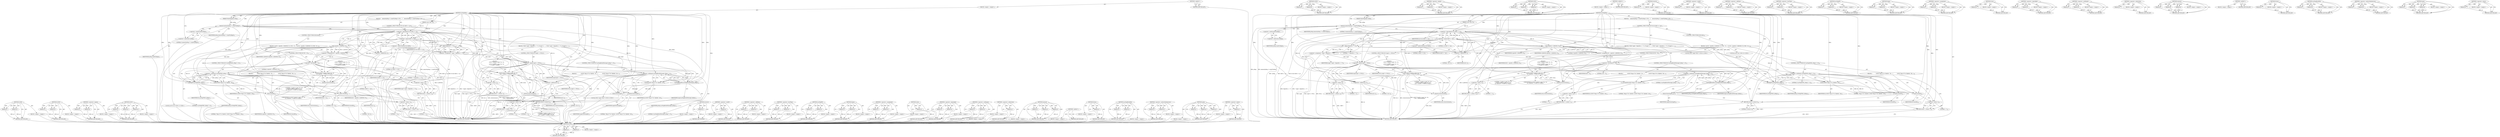 digraph "&lt;operator&gt;.minus" {
vulnerable_225 [label=<(METHOD,LOGE)>];
vulnerable_226 [label=<(PARAM,p1)>];
vulnerable_227 [label=<(PARAM,p2)>];
vulnerable_228 [label=<(BLOCK,&lt;empty&gt;,&lt;empty&gt;)>];
vulnerable_229 [label=<(METHOD_RETURN,ANY)>];
vulnerable_205 [label=<(METHOD,LOGW)>];
vulnerable_206 [label=<(PARAM,p1)>];
vulnerable_207 [label=<(PARAM,p2)>];
vulnerable_208 [label=<(BLOCK,&lt;empty&gt;,&lt;empty&gt;)>];
vulnerable_209 [label=<(METHOD_RETURN,ANY)>];
vulnerable_156 [label=<(METHOD,&lt;operator&gt;.equals)>];
vulnerable_157 [label=<(PARAM,p1)>];
vulnerable_158 [label=<(PARAM,p2)>];
vulnerable_159 [label=<(BLOCK,&lt;empty&gt;,&lt;empty&gt;)>];
vulnerable_160 [label=<(METHOD_RETURN,ANY)>];
vulnerable_181 [label=<(METHOD,LOGV)>];
vulnerable_182 [label=<(PARAM,p1)>];
vulnerable_183 [label=<(PARAM,p2)>];
vulnerable_184 [label=<(PARAM,p3)>];
vulnerable_185 [label=<(BLOCK,&lt;empty&gt;,&lt;empty&gt;)>];
vulnerable_186 [label=<(METHOD_RETURN,ANY)>];
vulnerable_6 [label=<(METHOD,&lt;global&gt;)<SUB>1</SUB>>];
vulnerable_7 [label=<(BLOCK,&lt;empty&gt;,&lt;empty&gt;)<SUB>1</SUB>>];
vulnerable_8 [label=<(METHOD,sysMapFile)<SUB>1</SUB>>];
vulnerable_9 [label=<(PARAM,const char* fn)<SUB>1</SUB>>];
vulnerable_10 [label=<(PARAM,MemMapping* pMap)<SUB>1</SUB>>];
vulnerable_11 [label=<(BLOCK,{
    memset(pMap, 0, sizeof(*pMap));

 if (fn ...,{
    memset(pMap, 0, sizeof(*pMap));

 if (fn ...)<SUB>2</SUB>>];
vulnerable_12 [label=<(memset,memset(pMap, 0, sizeof(*pMap)))<SUB>3</SUB>>];
vulnerable_13 [label=<(IDENTIFIER,pMap,memset(pMap, 0, sizeof(*pMap)))<SUB>3</SUB>>];
vulnerable_14 [label=<(LITERAL,0,memset(pMap, 0, sizeof(*pMap)))<SUB>3</SUB>>];
vulnerable_15 [label=<(&lt;operator&gt;.sizeOf,sizeof(*pMap))<SUB>3</SUB>>];
vulnerable_16 [label=<(&lt;operator&gt;.indirection,*pMap)<SUB>3</SUB>>];
vulnerable_17 [label=<(IDENTIFIER,pMap,sizeof(*pMap))<SUB>3</SUB>>];
vulnerable_18 [label=<(CONTROL_STRUCTURE,IF,if (fn &amp;&amp; fn[0] == '@'))<SUB>5</SUB>>];
vulnerable_19 [label=<(&lt;operator&gt;.logicalAnd,fn &amp;&amp; fn[0] == '@')<SUB>5</SUB>>];
vulnerable_20 [label=<(IDENTIFIER,fn,fn &amp;&amp; fn[0] == '@')<SUB>5</SUB>>];
vulnerable_21 [label=<(&lt;operator&gt;.equals,fn[0] == '@')<SUB>5</SUB>>];
vulnerable_22 [label=<(&lt;operator&gt;.indirectIndexAccess,fn[0])<SUB>5</SUB>>];
vulnerable_23 [label=<(IDENTIFIER,fn,fn[0] == '@')<SUB>5</SUB>>];
vulnerable_24 [label=<(LITERAL,0,fn[0] == '@')<SUB>5</SUB>>];
vulnerable_25 [label=<(LITERAL,'@',fn[0] == '@')<SUB>5</SUB>>];
vulnerable_26 [label=<(BLOCK,{
 FILE* mapf = fopen(fn+1, &quot;r&quot;);
 if (mapf == ...,{
 FILE* mapf = fopen(fn+1, &quot;r&quot;);
 if (mapf == ...)<SUB>5</SUB>>];
vulnerable_27 [label="<(LOCAL,FILE* mapf: FILE*)<SUB>6</SUB>>"];
vulnerable_28 [label=<(&lt;operator&gt;.assignment,* mapf = fopen(fn+1, &quot;r&quot;))<SUB>6</SUB>>];
vulnerable_29 [label=<(IDENTIFIER,mapf,* mapf = fopen(fn+1, &quot;r&quot;))<SUB>6</SUB>>];
vulnerable_30 [label=<(fopen,fopen(fn+1, &quot;r&quot;))<SUB>6</SUB>>];
vulnerable_31 [label=<(&lt;operator&gt;.addition,fn+1)<SUB>6</SUB>>];
vulnerable_32 [label=<(IDENTIFIER,fn,fn+1)<SUB>6</SUB>>];
vulnerable_33 [label=<(LITERAL,1,fn+1)<SUB>6</SUB>>];
vulnerable_34 [label=<(LITERAL,&quot;r&quot;,fopen(fn+1, &quot;r&quot;))<SUB>6</SUB>>];
vulnerable_35 [label=<(CONTROL_STRUCTURE,IF,if (mapf == NULL))<SUB>7</SUB>>];
vulnerable_36 [label=<(&lt;operator&gt;.equals,mapf == NULL)<SUB>7</SUB>>];
vulnerable_37 [label=<(IDENTIFIER,mapf,mapf == NULL)<SUB>7</SUB>>];
vulnerable_38 [label=<(IDENTIFIER,NULL,mapf == NULL)<SUB>7</SUB>>];
vulnerable_39 [label="<(BLOCK,{
            LOGV(&quot;Unable to open '%s': %s\n&quot;,...,{
            LOGV(&quot;Unable to open '%s': %s\n&quot;,...)<SUB>7</SUB>>"];
vulnerable_40 [label="<(LOGV,LOGV(&quot;Unable to open '%s': %s\n&quot;, fn+1, strerro...)<SUB>8</SUB>>"];
vulnerable_41 [label="<(LITERAL,&quot;Unable to open '%s': %s\n&quot;,LOGV(&quot;Unable to open '%s': %s\n&quot;, fn+1, strerro...)<SUB>8</SUB>>"];
vulnerable_42 [label=<(&lt;operator&gt;.addition,fn+1)<SUB>8</SUB>>];
vulnerable_43 [label=<(IDENTIFIER,fn,fn+1)<SUB>8</SUB>>];
vulnerable_44 [label=<(LITERAL,1,fn+1)<SUB>8</SUB>>];
vulnerable_45 [label=<(strerror,strerror(errno))<SUB>8</SUB>>];
vulnerable_46 [label=<(IDENTIFIER,errno,strerror(errno))<SUB>8</SUB>>];
vulnerable_47 [label=<(RETURN,return -1;,return -1;)<SUB>9</SUB>>];
vulnerable_48 [label=<(&lt;operator&gt;.minus,-1)<SUB>9</SUB>>];
vulnerable_49 [label=<(LITERAL,1,-1)<SUB>9</SUB>>];
vulnerable_50 [label=<(CONTROL_STRUCTURE,IF,if (sysMapBlockFile(mapf, pMap) != 0))<SUB>13</SUB>>];
vulnerable_51 [label=<(&lt;operator&gt;.notEquals,sysMapBlockFile(mapf, pMap) != 0)<SUB>13</SUB>>];
vulnerable_52 [label=<(sysMapBlockFile,sysMapBlockFile(mapf, pMap))<SUB>13</SUB>>];
vulnerable_53 [label=<(IDENTIFIER,mapf,sysMapBlockFile(mapf, pMap))<SUB>13</SUB>>];
vulnerable_54 [label=<(IDENTIFIER,pMap,sysMapBlockFile(mapf, pMap))<SUB>13</SUB>>];
vulnerable_55 [label=<(LITERAL,0,sysMapBlockFile(mapf, pMap) != 0)<SUB>13</SUB>>];
vulnerable_56 [label=<(BLOCK,{
             LOGW(&quot;Map of '%s' failed\n&quot;, fn)...,{
             LOGW(&quot;Map of '%s' failed\n&quot;, fn)...)<SUB>13</SUB>>];
vulnerable_57 [label=<(LOGW,LOGW(&quot;Map of '%s' failed\n&quot;, fn))<SUB>14</SUB>>];
vulnerable_58 [label=<(LITERAL,&quot;Map of '%s' failed\n&quot;,LOGW(&quot;Map of '%s' failed\n&quot;, fn))<SUB>14</SUB>>];
vulnerable_59 [label=<(IDENTIFIER,fn,LOGW(&quot;Map of '%s' failed\n&quot;, fn))<SUB>14</SUB>>];
vulnerable_60 [label=<(RETURN,return -1;,return -1;)<SUB>15</SUB>>];
vulnerable_61 [label=<(&lt;operator&gt;.minus,-1)<SUB>15</SUB>>];
vulnerable_62 [label=<(LITERAL,1,-1)<SUB>15</SUB>>];
vulnerable_63 [label=<(fclose,fclose(mapf))<SUB>18</SUB>>];
vulnerable_64 [label=<(IDENTIFIER,mapf,fclose(mapf))<SUB>18</SUB>>];
vulnerable_65 [label=<(CONTROL_STRUCTURE,ELSE,else)<SUB>19</SUB>>];
vulnerable_66 [label=<(BLOCK,{
 int fd = open(fn, O_RDONLY, 0);
 if (fd &lt; 0)...,{
 int fd = open(fn, O_RDONLY, 0);
 if (fd &lt; 0)...)<SUB>19</SUB>>];
vulnerable_67 [label="<(LOCAL,int fd: int)<SUB>20</SUB>>"];
vulnerable_68 [label=<(&lt;operator&gt;.assignment,fd = open(fn, O_RDONLY, 0))<SUB>20</SUB>>];
vulnerable_69 [label=<(IDENTIFIER,fd,fd = open(fn, O_RDONLY, 0))<SUB>20</SUB>>];
vulnerable_70 [label=<(open,open(fn, O_RDONLY, 0))<SUB>20</SUB>>];
vulnerable_71 [label=<(IDENTIFIER,fn,open(fn, O_RDONLY, 0))<SUB>20</SUB>>];
vulnerable_72 [label=<(IDENTIFIER,O_RDONLY,open(fn, O_RDONLY, 0))<SUB>20</SUB>>];
vulnerable_73 [label=<(LITERAL,0,open(fn, O_RDONLY, 0))<SUB>20</SUB>>];
vulnerable_74 [label=<(CONTROL_STRUCTURE,IF,if (fd &lt; 0))<SUB>21</SUB>>];
vulnerable_75 [label=<(&lt;operator&gt;.lessThan,fd &lt; 0)<SUB>21</SUB>>];
vulnerable_76 [label=<(IDENTIFIER,fd,fd &lt; 0)<SUB>21</SUB>>];
vulnerable_77 [label=<(LITERAL,0,fd &lt; 0)<SUB>21</SUB>>];
vulnerable_78 [label="<(BLOCK,{
            LOGE(&quot;Unable to open '%s': %s\n&quot;,...,{
            LOGE(&quot;Unable to open '%s': %s\n&quot;,...)<SUB>21</SUB>>"];
vulnerable_79 [label="<(LOGE,LOGE(&quot;Unable to open '%s': %s\n&quot;, fn, strerror(...)<SUB>22</SUB>>"];
vulnerable_80 [label="<(LITERAL,&quot;Unable to open '%s': %s\n&quot;,LOGE(&quot;Unable to open '%s': %s\n&quot;, fn, strerror(...)<SUB>22</SUB>>"];
vulnerable_81 [label="<(IDENTIFIER,fn,LOGE(&quot;Unable to open '%s': %s\n&quot;, fn, strerror(...)<SUB>22</SUB>>"];
vulnerable_82 [label=<(strerror,strerror(errno))<SUB>22</SUB>>];
vulnerable_83 [label=<(IDENTIFIER,errno,strerror(errno))<SUB>22</SUB>>];
vulnerable_84 [label=<(RETURN,return -1;,return -1;)<SUB>23</SUB>>];
vulnerable_85 [label=<(&lt;operator&gt;.minus,-1)<SUB>23</SUB>>];
vulnerable_86 [label=<(LITERAL,1,-1)<SUB>23</SUB>>];
vulnerable_87 [label=<(CONTROL_STRUCTURE,IF,if (sysMapFD(fd, pMap) != 0))<SUB>26</SUB>>];
vulnerable_88 [label=<(&lt;operator&gt;.notEquals,sysMapFD(fd, pMap) != 0)<SUB>26</SUB>>];
vulnerable_89 [label=<(sysMapFD,sysMapFD(fd, pMap))<SUB>26</SUB>>];
vulnerable_90 [label=<(IDENTIFIER,fd,sysMapFD(fd, pMap))<SUB>26</SUB>>];
vulnerable_91 [label=<(IDENTIFIER,pMap,sysMapFD(fd, pMap))<SUB>26</SUB>>];
vulnerable_92 [label=<(LITERAL,0,sysMapFD(fd, pMap) != 0)<SUB>26</SUB>>];
vulnerable_93 [label=<(BLOCK,{
            LOGE(&quot;Map of '%s' failed\n&quot;, fn);...,{
            LOGE(&quot;Map of '%s' failed\n&quot;, fn);...)<SUB>26</SUB>>];
vulnerable_94 [label=<(LOGE,LOGE(&quot;Map of '%s' failed\n&quot;, fn))<SUB>27</SUB>>];
vulnerable_95 [label=<(LITERAL,&quot;Map of '%s' failed\n&quot;,LOGE(&quot;Map of '%s' failed\n&quot;, fn))<SUB>27</SUB>>];
vulnerable_96 [label=<(IDENTIFIER,fn,LOGE(&quot;Map of '%s' failed\n&quot;, fn))<SUB>27</SUB>>];
vulnerable_97 [label=<(close,close(fd))<SUB>28</SUB>>];
vulnerable_98 [label=<(IDENTIFIER,fd,close(fd))<SUB>28</SUB>>];
vulnerable_99 [label=<(RETURN,return -1;,return -1;)<SUB>29</SUB>>];
vulnerable_100 [label=<(&lt;operator&gt;.minus,-1)<SUB>29</SUB>>];
vulnerable_101 [label=<(LITERAL,1,-1)<SUB>29</SUB>>];
vulnerable_102 [label=<(close,close(fd))<SUB>32</SUB>>];
vulnerable_103 [label=<(IDENTIFIER,fd,close(fd))<SUB>32</SUB>>];
vulnerable_104 [label=<(RETURN,return 0;,return 0;)<SUB>34</SUB>>];
vulnerable_105 [label=<(LITERAL,0,return 0;)<SUB>34</SUB>>];
vulnerable_106 [label=<(METHOD_RETURN,int)<SUB>1</SUB>>];
vulnerable_108 [label=<(METHOD_RETURN,ANY)<SUB>1</SUB>>];
vulnerable_187 [label=<(METHOD,strerror)>];
vulnerable_188 [label=<(PARAM,p1)>];
vulnerable_189 [label=<(BLOCK,&lt;empty&gt;,&lt;empty&gt;)>];
vulnerable_190 [label=<(METHOD_RETURN,ANY)>];
vulnerable_143 [label=<(METHOD,&lt;operator&gt;.sizeOf)>];
vulnerable_144 [label=<(PARAM,p1)>];
vulnerable_145 [label=<(BLOCK,&lt;empty&gt;,&lt;empty&gt;)>];
vulnerable_146 [label=<(METHOD_RETURN,ANY)>];
vulnerable_176 [label=<(METHOD,&lt;operator&gt;.addition)>];
vulnerable_177 [label=<(PARAM,p1)>];
vulnerable_178 [label=<(PARAM,p2)>];
vulnerable_179 [label=<(BLOCK,&lt;empty&gt;,&lt;empty&gt;)>];
vulnerable_180 [label=<(METHOD_RETURN,ANY)>];
vulnerable_220 [label=<(METHOD,&lt;operator&gt;.lessThan)>];
vulnerable_221 [label=<(PARAM,p1)>];
vulnerable_222 [label=<(PARAM,p2)>];
vulnerable_223 [label=<(BLOCK,&lt;empty&gt;,&lt;empty&gt;)>];
vulnerable_224 [label=<(METHOD_RETURN,ANY)>];
vulnerable_230 [label=<(METHOD,sysMapFD)>];
vulnerable_231 [label=<(PARAM,p1)>];
vulnerable_232 [label=<(PARAM,p2)>];
vulnerable_233 [label=<(BLOCK,&lt;empty&gt;,&lt;empty&gt;)>];
vulnerable_234 [label=<(METHOD_RETURN,ANY)>];
vulnerable_171 [label=<(METHOD,fopen)>];
vulnerable_172 [label=<(PARAM,p1)>];
vulnerable_173 [label=<(PARAM,p2)>];
vulnerable_174 [label=<(BLOCK,&lt;empty&gt;,&lt;empty&gt;)>];
vulnerable_175 [label=<(METHOD_RETURN,ANY)>];
vulnerable_166 [label=<(METHOD,&lt;operator&gt;.assignment)>];
vulnerable_167 [label=<(PARAM,p1)>];
vulnerable_168 [label=<(PARAM,p2)>];
vulnerable_169 [label=<(BLOCK,&lt;empty&gt;,&lt;empty&gt;)>];
vulnerable_170 [label=<(METHOD_RETURN,ANY)>];
vulnerable_235 [label=<(METHOD,close)>];
vulnerable_236 [label=<(PARAM,p1)>];
vulnerable_237 [label=<(BLOCK,&lt;empty&gt;,&lt;empty&gt;)>];
vulnerable_238 [label=<(METHOD_RETURN,ANY)>];
vulnerable_151 [label=<(METHOD,&lt;operator&gt;.logicalAnd)>];
vulnerable_152 [label=<(PARAM,p1)>];
vulnerable_153 [label=<(PARAM,p2)>];
vulnerable_154 [label=<(BLOCK,&lt;empty&gt;,&lt;empty&gt;)>];
vulnerable_155 [label=<(METHOD_RETURN,ANY)>];
vulnerable_195 [label=<(METHOD,&lt;operator&gt;.notEquals)>];
vulnerable_196 [label=<(PARAM,p1)>];
vulnerable_197 [label=<(PARAM,p2)>];
vulnerable_198 [label=<(BLOCK,&lt;empty&gt;,&lt;empty&gt;)>];
vulnerable_199 [label=<(METHOD_RETURN,ANY)>];
vulnerable_147 [label=<(METHOD,&lt;operator&gt;.indirection)>];
vulnerable_148 [label=<(PARAM,p1)>];
vulnerable_149 [label=<(BLOCK,&lt;empty&gt;,&lt;empty&gt;)>];
vulnerable_150 [label=<(METHOD_RETURN,ANY)>];
vulnerable_137 [label=<(METHOD,memset)>];
vulnerable_138 [label=<(PARAM,p1)>];
vulnerable_139 [label=<(PARAM,p2)>];
vulnerable_140 [label=<(PARAM,p3)>];
vulnerable_141 [label=<(BLOCK,&lt;empty&gt;,&lt;empty&gt;)>];
vulnerable_142 [label=<(METHOD_RETURN,ANY)>];
vulnerable_131 [label=<(METHOD,&lt;global&gt;)<SUB>1</SUB>>];
vulnerable_132 [label=<(BLOCK,&lt;empty&gt;,&lt;empty&gt;)>];
vulnerable_133 [label=<(METHOD_RETURN,ANY)>];
vulnerable_210 [label=<(METHOD,fclose)>];
vulnerable_211 [label=<(PARAM,p1)>];
vulnerable_212 [label=<(BLOCK,&lt;empty&gt;,&lt;empty&gt;)>];
vulnerable_213 [label=<(METHOD_RETURN,ANY)>];
vulnerable_200 [label=<(METHOD,sysMapBlockFile)>];
vulnerable_201 [label=<(PARAM,p1)>];
vulnerable_202 [label=<(PARAM,p2)>];
vulnerable_203 [label=<(BLOCK,&lt;empty&gt;,&lt;empty&gt;)>];
vulnerable_204 [label=<(METHOD_RETURN,ANY)>];
vulnerable_161 [label=<(METHOD,&lt;operator&gt;.indirectIndexAccess)>];
vulnerable_162 [label=<(PARAM,p1)>];
vulnerable_163 [label=<(PARAM,p2)>];
vulnerable_164 [label=<(BLOCK,&lt;empty&gt;,&lt;empty&gt;)>];
vulnerable_165 [label=<(METHOD_RETURN,ANY)>];
vulnerable_214 [label=<(METHOD,open)>];
vulnerable_215 [label=<(PARAM,p1)>];
vulnerable_216 [label=<(PARAM,p2)>];
vulnerable_217 [label=<(PARAM,p3)>];
vulnerable_218 [label=<(BLOCK,&lt;empty&gt;,&lt;empty&gt;)>];
vulnerable_219 [label=<(METHOD_RETURN,ANY)>];
vulnerable_191 [label=<(METHOD,&lt;operator&gt;.minus)>];
vulnerable_192 [label=<(PARAM,p1)>];
vulnerable_193 [label=<(BLOCK,&lt;empty&gt;,&lt;empty&gt;)>];
vulnerable_194 [label=<(METHOD_RETURN,ANY)>];
fixed_227 [label=<(METHOD,LOGE)>];
fixed_228 [label=<(PARAM,p1)>];
fixed_229 [label=<(PARAM,p2)>];
fixed_230 [label=<(BLOCK,&lt;empty&gt;,&lt;empty&gt;)>];
fixed_231 [label=<(METHOD_RETURN,ANY)>];
fixed_207 [label=<(METHOD,LOGW)>];
fixed_208 [label=<(PARAM,p1)>];
fixed_209 [label=<(PARAM,p2)>];
fixed_210 [label=<(BLOCK,&lt;empty&gt;,&lt;empty&gt;)>];
fixed_211 [label=<(METHOD_RETURN,ANY)>];
fixed_158 [label=<(METHOD,&lt;operator&gt;.equals)>];
fixed_159 [label=<(PARAM,p1)>];
fixed_160 [label=<(PARAM,p2)>];
fixed_161 [label=<(BLOCK,&lt;empty&gt;,&lt;empty&gt;)>];
fixed_162 [label=<(METHOD_RETURN,ANY)>];
fixed_183 [label=<(METHOD,LOGV)>];
fixed_184 [label=<(PARAM,p1)>];
fixed_185 [label=<(PARAM,p2)>];
fixed_186 [label=<(PARAM,p3)>];
fixed_187 [label=<(BLOCK,&lt;empty&gt;,&lt;empty&gt;)>];
fixed_188 [label=<(METHOD_RETURN,ANY)>];
fixed_6 [label=<(METHOD,&lt;global&gt;)<SUB>1</SUB>>];
fixed_7 [label=<(BLOCK,&lt;empty&gt;,&lt;empty&gt;)<SUB>1</SUB>>];
fixed_8 [label=<(METHOD,sysMapFile)<SUB>1</SUB>>];
fixed_9 [label=<(PARAM,const char* fn)<SUB>1</SUB>>];
fixed_10 [label=<(PARAM,MemMapping* pMap)<SUB>1</SUB>>];
fixed_11 [label=<(BLOCK,{
    memset(pMap, 0, sizeof(*pMap));

 if (fn ...,{
    memset(pMap, 0, sizeof(*pMap));

 if (fn ...)<SUB>2</SUB>>];
fixed_12 [label=<(memset,memset(pMap, 0, sizeof(*pMap)))<SUB>3</SUB>>];
fixed_13 [label=<(IDENTIFIER,pMap,memset(pMap, 0, sizeof(*pMap)))<SUB>3</SUB>>];
fixed_14 [label=<(LITERAL,0,memset(pMap, 0, sizeof(*pMap)))<SUB>3</SUB>>];
fixed_15 [label=<(&lt;operator&gt;.sizeOf,sizeof(*pMap))<SUB>3</SUB>>];
fixed_16 [label=<(&lt;operator&gt;.indirection,*pMap)<SUB>3</SUB>>];
fixed_17 [label=<(IDENTIFIER,pMap,sizeof(*pMap))<SUB>3</SUB>>];
fixed_18 [label=<(CONTROL_STRUCTURE,IF,if (fn &amp;&amp; fn[0] == '@'))<SUB>5</SUB>>];
fixed_19 [label=<(&lt;operator&gt;.logicalAnd,fn &amp;&amp; fn[0] == '@')<SUB>5</SUB>>];
fixed_20 [label=<(IDENTIFIER,fn,fn &amp;&amp; fn[0] == '@')<SUB>5</SUB>>];
fixed_21 [label=<(&lt;operator&gt;.equals,fn[0] == '@')<SUB>5</SUB>>];
fixed_22 [label=<(&lt;operator&gt;.indirectIndexAccess,fn[0])<SUB>5</SUB>>];
fixed_23 [label=<(IDENTIFIER,fn,fn[0] == '@')<SUB>5</SUB>>];
fixed_24 [label=<(LITERAL,0,fn[0] == '@')<SUB>5</SUB>>];
fixed_25 [label=<(LITERAL,'@',fn[0] == '@')<SUB>5</SUB>>];
fixed_26 [label=<(BLOCK,{
 FILE* mapf = fopen(fn+1, &quot;r&quot;);
 if (mapf == ...,{
 FILE* mapf = fopen(fn+1, &quot;r&quot;);
 if (mapf == ...)<SUB>5</SUB>>];
fixed_27 [label="<(LOCAL,FILE* mapf: FILE*)<SUB>6</SUB>>"];
fixed_28 [label=<(&lt;operator&gt;.assignment,* mapf = fopen(fn+1, &quot;r&quot;))<SUB>6</SUB>>];
fixed_29 [label=<(IDENTIFIER,mapf,* mapf = fopen(fn+1, &quot;r&quot;))<SUB>6</SUB>>];
fixed_30 [label=<(fopen,fopen(fn+1, &quot;r&quot;))<SUB>6</SUB>>];
fixed_31 [label=<(&lt;operator&gt;.addition,fn+1)<SUB>6</SUB>>];
fixed_32 [label=<(IDENTIFIER,fn,fn+1)<SUB>6</SUB>>];
fixed_33 [label=<(LITERAL,1,fn+1)<SUB>6</SUB>>];
fixed_34 [label=<(LITERAL,&quot;r&quot;,fopen(fn+1, &quot;r&quot;))<SUB>6</SUB>>];
fixed_35 [label=<(CONTROL_STRUCTURE,IF,if (mapf == NULL))<SUB>7</SUB>>];
fixed_36 [label=<(&lt;operator&gt;.equals,mapf == NULL)<SUB>7</SUB>>];
fixed_37 [label=<(IDENTIFIER,mapf,mapf == NULL)<SUB>7</SUB>>];
fixed_38 [label=<(IDENTIFIER,NULL,mapf == NULL)<SUB>7</SUB>>];
fixed_39 [label="<(BLOCK,{
            LOGV(&quot;Unable to open '%s': %s\n&quot;,...,{
            LOGV(&quot;Unable to open '%s': %s\n&quot;,...)<SUB>7</SUB>>"];
fixed_40 [label="<(LOGV,LOGV(&quot;Unable to open '%s': %s\n&quot;, fn+1, strerro...)<SUB>8</SUB>>"];
fixed_41 [label="<(LITERAL,&quot;Unable to open '%s': %s\n&quot;,LOGV(&quot;Unable to open '%s': %s\n&quot;, fn+1, strerro...)<SUB>8</SUB>>"];
fixed_42 [label=<(&lt;operator&gt;.addition,fn+1)<SUB>8</SUB>>];
fixed_43 [label=<(IDENTIFIER,fn,fn+1)<SUB>8</SUB>>];
fixed_44 [label=<(LITERAL,1,fn+1)<SUB>8</SUB>>];
fixed_45 [label=<(strerror,strerror(errno))<SUB>8</SUB>>];
fixed_46 [label=<(IDENTIFIER,errno,strerror(errno))<SUB>8</SUB>>];
fixed_47 [label=<(RETURN,return -1;,return -1;)<SUB>9</SUB>>];
fixed_48 [label=<(&lt;operator&gt;.minus,-1)<SUB>9</SUB>>];
fixed_49 [label=<(LITERAL,1,-1)<SUB>9</SUB>>];
fixed_50 [label=<(CONTROL_STRUCTURE,IF,if (sysMapBlockFile(mapf, pMap) != 0))<SUB>13</SUB>>];
fixed_51 [label=<(&lt;operator&gt;.notEquals,sysMapBlockFile(mapf, pMap) != 0)<SUB>13</SUB>>];
fixed_52 [label=<(sysMapBlockFile,sysMapBlockFile(mapf, pMap))<SUB>13</SUB>>];
fixed_53 [label=<(IDENTIFIER,mapf,sysMapBlockFile(mapf, pMap))<SUB>13</SUB>>];
fixed_54 [label=<(IDENTIFIER,pMap,sysMapBlockFile(mapf, pMap))<SUB>13</SUB>>];
fixed_55 [label=<(LITERAL,0,sysMapBlockFile(mapf, pMap) != 0)<SUB>13</SUB>>];
fixed_56 [label=<(BLOCK,{
             LOGW(&quot;Map of '%s' failed\n&quot;, fn)...,{
             LOGW(&quot;Map of '%s' failed\n&quot;, fn)...)<SUB>13</SUB>>];
fixed_57 [label=<(LOGW,LOGW(&quot;Map of '%s' failed\n&quot;, fn))<SUB>14</SUB>>];
fixed_58 [label=<(LITERAL,&quot;Map of '%s' failed\n&quot;,LOGW(&quot;Map of '%s' failed\n&quot;, fn))<SUB>14</SUB>>];
fixed_59 [label=<(IDENTIFIER,fn,LOGW(&quot;Map of '%s' failed\n&quot;, fn))<SUB>14</SUB>>];
fixed_60 [label=<(fclose,fclose(mapf))<SUB>15</SUB>>];
fixed_61 [label=<(IDENTIFIER,mapf,fclose(mapf))<SUB>15</SUB>>];
fixed_62 [label=<(RETURN,return -1;,return -1;)<SUB>16</SUB>>];
fixed_63 [label=<(&lt;operator&gt;.minus,-1)<SUB>16</SUB>>];
fixed_64 [label=<(LITERAL,1,-1)<SUB>16</SUB>>];
fixed_65 [label=<(fclose,fclose(mapf))<SUB>19</SUB>>];
fixed_66 [label=<(IDENTIFIER,mapf,fclose(mapf))<SUB>19</SUB>>];
fixed_67 [label=<(CONTROL_STRUCTURE,ELSE,else)<SUB>20</SUB>>];
fixed_68 [label=<(BLOCK,{
 int fd = open(fn, O_RDONLY, 0);
 if (fd &lt; 0)...,{
 int fd = open(fn, O_RDONLY, 0);
 if (fd &lt; 0)...)<SUB>20</SUB>>];
fixed_69 [label="<(LOCAL,int fd: int)<SUB>21</SUB>>"];
fixed_70 [label=<(&lt;operator&gt;.assignment,fd = open(fn, O_RDONLY, 0))<SUB>21</SUB>>];
fixed_71 [label=<(IDENTIFIER,fd,fd = open(fn, O_RDONLY, 0))<SUB>21</SUB>>];
fixed_72 [label=<(open,open(fn, O_RDONLY, 0))<SUB>21</SUB>>];
fixed_73 [label=<(IDENTIFIER,fn,open(fn, O_RDONLY, 0))<SUB>21</SUB>>];
fixed_74 [label=<(IDENTIFIER,O_RDONLY,open(fn, O_RDONLY, 0))<SUB>21</SUB>>];
fixed_75 [label=<(LITERAL,0,open(fn, O_RDONLY, 0))<SUB>21</SUB>>];
fixed_76 [label=<(CONTROL_STRUCTURE,IF,if (fd &lt; 0))<SUB>22</SUB>>];
fixed_77 [label=<(&lt;operator&gt;.lessThan,fd &lt; 0)<SUB>22</SUB>>];
fixed_78 [label=<(IDENTIFIER,fd,fd &lt; 0)<SUB>22</SUB>>];
fixed_79 [label=<(LITERAL,0,fd &lt; 0)<SUB>22</SUB>>];
fixed_80 [label="<(BLOCK,{
            LOGE(&quot;Unable to open '%s': %s\n&quot;,...,{
            LOGE(&quot;Unable to open '%s': %s\n&quot;,...)<SUB>22</SUB>>"];
fixed_81 [label="<(LOGE,LOGE(&quot;Unable to open '%s': %s\n&quot;, fn, strerror(...)<SUB>23</SUB>>"];
fixed_82 [label="<(LITERAL,&quot;Unable to open '%s': %s\n&quot;,LOGE(&quot;Unable to open '%s': %s\n&quot;, fn, strerror(...)<SUB>23</SUB>>"];
fixed_83 [label="<(IDENTIFIER,fn,LOGE(&quot;Unable to open '%s': %s\n&quot;, fn, strerror(...)<SUB>23</SUB>>"];
fixed_84 [label=<(strerror,strerror(errno))<SUB>23</SUB>>];
fixed_85 [label=<(IDENTIFIER,errno,strerror(errno))<SUB>23</SUB>>];
fixed_86 [label=<(RETURN,return -1;,return -1;)<SUB>24</SUB>>];
fixed_87 [label=<(&lt;operator&gt;.minus,-1)<SUB>24</SUB>>];
fixed_88 [label=<(LITERAL,1,-1)<SUB>24</SUB>>];
fixed_89 [label=<(CONTROL_STRUCTURE,IF,if (sysMapFD(fd, pMap) != 0))<SUB>27</SUB>>];
fixed_90 [label=<(&lt;operator&gt;.notEquals,sysMapFD(fd, pMap) != 0)<SUB>27</SUB>>];
fixed_91 [label=<(sysMapFD,sysMapFD(fd, pMap))<SUB>27</SUB>>];
fixed_92 [label=<(IDENTIFIER,fd,sysMapFD(fd, pMap))<SUB>27</SUB>>];
fixed_93 [label=<(IDENTIFIER,pMap,sysMapFD(fd, pMap))<SUB>27</SUB>>];
fixed_94 [label=<(LITERAL,0,sysMapFD(fd, pMap) != 0)<SUB>27</SUB>>];
fixed_95 [label=<(BLOCK,{
            LOGE(&quot;Map of '%s' failed\n&quot;, fn);...,{
            LOGE(&quot;Map of '%s' failed\n&quot;, fn);...)<SUB>27</SUB>>];
fixed_96 [label=<(LOGE,LOGE(&quot;Map of '%s' failed\n&quot;, fn))<SUB>28</SUB>>];
fixed_97 [label=<(LITERAL,&quot;Map of '%s' failed\n&quot;,LOGE(&quot;Map of '%s' failed\n&quot;, fn))<SUB>28</SUB>>];
fixed_98 [label=<(IDENTIFIER,fn,LOGE(&quot;Map of '%s' failed\n&quot;, fn))<SUB>28</SUB>>];
fixed_99 [label=<(close,close(fd))<SUB>29</SUB>>];
fixed_100 [label=<(IDENTIFIER,fd,close(fd))<SUB>29</SUB>>];
fixed_101 [label=<(RETURN,return -1;,return -1;)<SUB>30</SUB>>];
fixed_102 [label=<(&lt;operator&gt;.minus,-1)<SUB>30</SUB>>];
fixed_103 [label=<(LITERAL,1,-1)<SUB>30</SUB>>];
fixed_104 [label=<(close,close(fd))<SUB>33</SUB>>];
fixed_105 [label=<(IDENTIFIER,fd,close(fd))<SUB>33</SUB>>];
fixed_106 [label=<(RETURN,return 0;,return 0;)<SUB>35</SUB>>];
fixed_107 [label=<(LITERAL,0,return 0;)<SUB>35</SUB>>];
fixed_108 [label=<(METHOD_RETURN,int)<SUB>1</SUB>>];
fixed_110 [label=<(METHOD_RETURN,ANY)<SUB>1</SUB>>];
fixed_189 [label=<(METHOD,strerror)>];
fixed_190 [label=<(PARAM,p1)>];
fixed_191 [label=<(BLOCK,&lt;empty&gt;,&lt;empty&gt;)>];
fixed_192 [label=<(METHOD_RETURN,ANY)>];
fixed_145 [label=<(METHOD,&lt;operator&gt;.sizeOf)>];
fixed_146 [label=<(PARAM,p1)>];
fixed_147 [label=<(BLOCK,&lt;empty&gt;,&lt;empty&gt;)>];
fixed_148 [label=<(METHOD_RETURN,ANY)>];
fixed_178 [label=<(METHOD,&lt;operator&gt;.addition)>];
fixed_179 [label=<(PARAM,p1)>];
fixed_180 [label=<(PARAM,p2)>];
fixed_181 [label=<(BLOCK,&lt;empty&gt;,&lt;empty&gt;)>];
fixed_182 [label=<(METHOD_RETURN,ANY)>];
fixed_222 [label=<(METHOD,&lt;operator&gt;.lessThan)>];
fixed_223 [label=<(PARAM,p1)>];
fixed_224 [label=<(PARAM,p2)>];
fixed_225 [label=<(BLOCK,&lt;empty&gt;,&lt;empty&gt;)>];
fixed_226 [label=<(METHOD_RETURN,ANY)>];
fixed_232 [label=<(METHOD,sysMapFD)>];
fixed_233 [label=<(PARAM,p1)>];
fixed_234 [label=<(PARAM,p2)>];
fixed_235 [label=<(BLOCK,&lt;empty&gt;,&lt;empty&gt;)>];
fixed_236 [label=<(METHOD_RETURN,ANY)>];
fixed_173 [label=<(METHOD,fopen)>];
fixed_174 [label=<(PARAM,p1)>];
fixed_175 [label=<(PARAM,p2)>];
fixed_176 [label=<(BLOCK,&lt;empty&gt;,&lt;empty&gt;)>];
fixed_177 [label=<(METHOD_RETURN,ANY)>];
fixed_168 [label=<(METHOD,&lt;operator&gt;.assignment)>];
fixed_169 [label=<(PARAM,p1)>];
fixed_170 [label=<(PARAM,p2)>];
fixed_171 [label=<(BLOCK,&lt;empty&gt;,&lt;empty&gt;)>];
fixed_172 [label=<(METHOD_RETURN,ANY)>];
fixed_237 [label=<(METHOD,close)>];
fixed_238 [label=<(PARAM,p1)>];
fixed_239 [label=<(BLOCK,&lt;empty&gt;,&lt;empty&gt;)>];
fixed_240 [label=<(METHOD_RETURN,ANY)>];
fixed_153 [label=<(METHOD,&lt;operator&gt;.logicalAnd)>];
fixed_154 [label=<(PARAM,p1)>];
fixed_155 [label=<(PARAM,p2)>];
fixed_156 [label=<(BLOCK,&lt;empty&gt;,&lt;empty&gt;)>];
fixed_157 [label=<(METHOD_RETURN,ANY)>];
fixed_197 [label=<(METHOD,&lt;operator&gt;.notEquals)>];
fixed_198 [label=<(PARAM,p1)>];
fixed_199 [label=<(PARAM,p2)>];
fixed_200 [label=<(BLOCK,&lt;empty&gt;,&lt;empty&gt;)>];
fixed_201 [label=<(METHOD_RETURN,ANY)>];
fixed_149 [label=<(METHOD,&lt;operator&gt;.indirection)>];
fixed_150 [label=<(PARAM,p1)>];
fixed_151 [label=<(BLOCK,&lt;empty&gt;,&lt;empty&gt;)>];
fixed_152 [label=<(METHOD_RETURN,ANY)>];
fixed_139 [label=<(METHOD,memset)>];
fixed_140 [label=<(PARAM,p1)>];
fixed_141 [label=<(PARAM,p2)>];
fixed_142 [label=<(PARAM,p3)>];
fixed_143 [label=<(BLOCK,&lt;empty&gt;,&lt;empty&gt;)>];
fixed_144 [label=<(METHOD_RETURN,ANY)>];
fixed_133 [label=<(METHOD,&lt;global&gt;)<SUB>1</SUB>>];
fixed_134 [label=<(BLOCK,&lt;empty&gt;,&lt;empty&gt;)>];
fixed_135 [label=<(METHOD_RETURN,ANY)>];
fixed_212 [label=<(METHOD,fclose)>];
fixed_213 [label=<(PARAM,p1)>];
fixed_214 [label=<(BLOCK,&lt;empty&gt;,&lt;empty&gt;)>];
fixed_215 [label=<(METHOD_RETURN,ANY)>];
fixed_202 [label=<(METHOD,sysMapBlockFile)>];
fixed_203 [label=<(PARAM,p1)>];
fixed_204 [label=<(PARAM,p2)>];
fixed_205 [label=<(BLOCK,&lt;empty&gt;,&lt;empty&gt;)>];
fixed_206 [label=<(METHOD_RETURN,ANY)>];
fixed_163 [label=<(METHOD,&lt;operator&gt;.indirectIndexAccess)>];
fixed_164 [label=<(PARAM,p1)>];
fixed_165 [label=<(PARAM,p2)>];
fixed_166 [label=<(BLOCK,&lt;empty&gt;,&lt;empty&gt;)>];
fixed_167 [label=<(METHOD_RETURN,ANY)>];
fixed_216 [label=<(METHOD,open)>];
fixed_217 [label=<(PARAM,p1)>];
fixed_218 [label=<(PARAM,p2)>];
fixed_219 [label=<(PARAM,p3)>];
fixed_220 [label=<(BLOCK,&lt;empty&gt;,&lt;empty&gt;)>];
fixed_221 [label=<(METHOD_RETURN,ANY)>];
fixed_193 [label=<(METHOD,&lt;operator&gt;.minus)>];
fixed_194 [label=<(PARAM,p1)>];
fixed_195 [label=<(BLOCK,&lt;empty&gt;,&lt;empty&gt;)>];
fixed_196 [label=<(METHOD_RETURN,ANY)>];
vulnerable_225 -> vulnerable_226  [key=0, label="AST: "];
vulnerable_225 -> vulnerable_226  [key=1, label="DDG: "];
vulnerable_225 -> vulnerable_228  [key=0, label="AST: "];
vulnerable_225 -> vulnerable_227  [key=0, label="AST: "];
vulnerable_225 -> vulnerable_227  [key=1, label="DDG: "];
vulnerable_225 -> vulnerable_229  [key=0, label="AST: "];
vulnerable_225 -> vulnerable_229  [key=1, label="CFG: "];
vulnerable_226 -> vulnerable_229  [key=0, label="DDG: p1"];
vulnerable_227 -> vulnerable_229  [key=0, label="DDG: p2"];
vulnerable_205 -> vulnerable_206  [key=0, label="AST: "];
vulnerable_205 -> vulnerable_206  [key=1, label="DDG: "];
vulnerable_205 -> vulnerable_208  [key=0, label="AST: "];
vulnerable_205 -> vulnerable_207  [key=0, label="AST: "];
vulnerable_205 -> vulnerable_207  [key=1, label="DDG: "];
vulnerable_205 -> vulnerable_209  [key=0, label="AST: "];
vulnerable_205 -> vulnerable_209  [key=1, label="CFG: "];
vulnerable_206 -> vulnerable_209  [key=0, label="DDG: p1"];
vulnerable_207 -> vulnerable_209  [key=0, label="DDG: p2"];
vulnerable_156 -> vulnerable_157  [key=0, label="AST: "];
vulnerable_156 -> vulnerable_157  [key=1, label="DDG: "];
vulnerable_156 -> vulnerable_159  [key=0, label="AST: "];
vulnerable_156 -> vulnerable_158  [key=0, label="AST: "];
vulnerable_156 -> vulnerable_158  [key=1, label="DDG: "];
vulnerable_156 -> vulnerable_160  [key=0, label="AST: "];
vulnerable_156 -> vulnerable_160  [key=1, label="CFG: "];
vulnerable_157 -> vulnerable_160  [key=0, label="DDG: p1"];
vulnerable_158 -> vulnerable_160  [key=0, label="DDG: p2"];
vulnerable_181 -> vulnerable_182  [key=0, label="AST: "];
vulnerable_181 -> vulnerable_182  [key=1, label="DDG: "];
vulnerable_181 -> vulnerable_185  [key=0, label="AST: "];
vulnerable_181 -> vulnerable_183  [key=0, label="AST: "];
vulnerable_181 -> vulnerable_183  [key=1, label="DDG: "];
vulnerable_181 -> vulnerable_186  [key=0, label="AST: "];
vulnerable_181 -> vulnerable_186  [key=1, label="CFG: "];
vulnerable_181 -> vulnerable_184  [key=0, label="AST: "];
vulnerable_181 -> vulnerable_184  [key=1, label="DDG: "];
vulnerable_182 -> vulnerable_186  [key=0, label="DDG: p1"];
vulnerable_183 -> vulnerable_186  [key=0, label="DDG: p2"];
vulnerable_184 -> vulnerable_186  [key=0, label="DDG: p3"];
vulnerable_6 -> vulnerable_7  [key=0, label="AST: "];
vulnerable_6 -> vulnerable_108  [key=0, label="AST: "];
vulnerable_6 -> vulnerable_108  [key=1, label="CFG: "];
vulnerable_7 -> vulnerable_8  [key=0, label="AST: "];
vulnerable_8 -> vulnerable_9  [key=0, label="AST: "];
vulnerable_8 -> vulnerable_9  [key=1, label="DDG: "];
vulnerable_8 -> vulnerable_10  [key=0, label="AST: "];
vulnerable_8 -> vulnerable_10  [key=1, label="DDG: "];
vulnerable_8 -> vulnerable_11  [key=0, label="AST: "];
vulnerable_8 -> vulnerable_106  [key=0, label="AST: "];
vulnerable_8 -> vulnerable_16  [key=0, label="CFG: "];
vulnerable_8 -> vulnerable_104  [key=0, label="DDG: "];
vulnerable_8 -> vulnerable_12  [key=0, label="DDG: "];
vulnerable_8 -> vulnerable_105  [key=0, label="DDG: "];
vulnerable_8 -> vulnerable_19  [key=0, label="DDG: "];
vulnerable_8 -> vulnerable_21  [key=0, label="DDG: "];
vulnerable_8 -> vulnerable_63  [key=0, label="DDG: "];
vulnerable_8 -> vulnerable_30  [key=0, label="DDG: "];
vulnerable_8 -> vulnerable_36  [key=0, label="DDG: "];
vulnerable_8 -> vulnerable_51  [key=0, label="DDG: "];
vulnerable_8 -> vulnerable_102  [key=0, label="DDG: "];
vulnerable_8 -> vulnerable_31  [key=0, label="DDG: "];
vulnerable_8 -> vulnerable_40  [key=0, label="DDG: "];
vulnerable_8 -> vulnerable_52  [key=0, label="DDG: "];
vulnerable_8 -> vulnerable_57  [key=0, label="DDG: "];
vulnerable_8 -> vulnerable_70  [key=0, label="DDG: "];
vulnerable_8 -> vulnerable_75  [key=0, label="DDG: "];
vulnerable_8 -> vulnerable_88  [key=0, label="DDG: "];
vulnerable_8 -> vulnerable_42  [key=0, label="DDG: "];
vulnerable_8 -> vulnerable_45  [key=0, label="DDG: "];
vulnerable_8 -> vulnerable_48  [key=0, label="DDG: "];
vulnerable_8 -> vulnerable_61  [key=0, label="DDG: "];
vulnerable_8 -> vulnerable_79  [key=0, label="DDG: "];
vulnerable_8 -> vulnerable_89  [key=0, label="DDG: "];
vulnerable_8 -> vulnerable_94  [key=0, label="DDG: "];
vulnerable_8 -> vulnerable_97  [key=0, label="DDG: "];
vulnerable_8 -> vulnerable_82  [key=0, label="DDG: "];
vulnerable_8 -> vulnerable_85  [key=0, label="DDG: "];
vulnerable_8 -> vulnerable_100  [key=0, label="DDG: "];
vulnerable_9 -> vulnerable_19  [key=0, label="DDG: fn"];
vulnerable_9 -> vulnerable_21  [key=0, label="DDG: fn"];
vulnerable_10 -> vulnerable_12  [key=0, label="DDG: pMap"];
vulnerable_11 -> vulnerable_12  [key=0, label="AST: "];
vulnerable_11 -> vulnerable_18  [key=0, label="AST: "];
vulnerable_11 -> vulnerable_104  [key=0, label="AST: "];
vulnerable_12 -> vulnerable_13  [key=0, label="AST: "];
vulnerable_12 -> vulnerable_14  [key=0, label="AST: "];
vulnerable_12 -> vulnerable_15  [key=0, label="AST: "];
vulnerable_12 -> vulnerable_19  [key=0, label="CFG: "];
vulnerable_12 -> vulnerable_22  [key=0, label="CFG: "];
vulnerable_12 -> vulnerable_106  [key=0, label="DDG: pMap"];
vulnerable_12 -> vulnerable_106  [key=1, label="DDG: memset(pMap, 0, sizeof(*pMap))"];
vulnerable_12 -> vulnerable_52  [key=0, label="DDG: pMap"];
vulnerable_12 -> vulnerable_89  [key=0, label="DDG: pMap"];
vulnerable_15 -> vulnerable_16  [key=0, label="AST: "];
vulnerable_15 -> vulnerable_12  [key=0, label="CFG: "];
vulnerable_15 -> vulnerable_106  [key=0, label="DDG: *pMap"];
vulnerable_16 -> vulnerable_17  [key=0, label="AST: "];
vulnerable_16 -> vulnerable_15  [key=0, label="CFG: "];
vulnerable_18 -> vulnerable_19  [key=0, label="AST: "];
vulnerable_18 -> vulnerable_26  [key=0, label="AST: "];
vulnerable_18 -> vulnerable_65  [key=0, label="AST: "];
vulnerable_19 -> vulnerable_20  [key=0, label="AST: "];
vulnerable_19 -> vulnerable_21  [key=0, label="AST: "];
vulnerable_19 -> vulnerable_31  [key=0, label="CFG: "];
vulnerable_19 -> vulnerable_31  [key=1, label="DDG: fn"];
vulnerable_19 -> vulnerable_31  [key=2, label="CDG: "];
vulnerable_19 -> vulnerable_70  [key=0, label="CFG: "];
vulnerable_19 -> vulnerable_70  [key=1, label="DDG: fn"];
vulnerable_19 -> vulnerable_70  [key=2, label="CDG: "];
vulnerable_19 -> vulnerable_106  [key=0, label="DDG: fn[0] == '@'"];
vulnerable_19 -> vulnerable_106  [key=1, label="DDG: fn &amp;&amp; fn[0] == '@'"];
vulnerable_19 -> vulnerable_30  [key=0, label="DDG: fn"];
vulnerable_19 -> vulnerable_30  [key=1, label="CDG: "];
vulnerable_19 -> vulnerable_40  [key=0, label="DDG: fn"];
vulnerable_19 -> vulnerable_57  [key=0, label="DDG: fn"];
vulnerable_19 -> vulnerable_42  [key=0, label="DDG: fn"];
vulnerable_19 -> vulnerable_68  [key=0, label="CDG: "];
vulnerable_19 -> vulnerable_28  [key=0, label="CDG: "];
vulnerable_19 -> vulnerable_75  [key=0, label="CDG: "];
vulnerable_19 -> vulnerable_36  [key=0, label="CDG: "];
vulnerable_21 -> vulnerable_22  [key=0, label="AST: "];
vulnerable_21 -> vulnerable_25  [key=0, label="AST: "];
vulnerable_21 -> vulnerable_19  [key=0, label="CFG: "];
vulnerable_21 -> vulnerable_19  [key=1, label="DDG: fn[0]"];
vulnerable_21 -> vulnerable_19  [key=2, label="DDG: '@'"];
vulnerable_21 -> vulnerable_106  [key=0, label="DDG: fn[0]"];
vulnerable_21 -> vulnerable_30  [key=0, label="DDG: fn[0]"];
vulnerable_21 -> vulnerable_31  [key=0, label="DDG: fn[0]"];
vulnerable_21 -> vulnerable_40  [key=0, label="DDG: fn[0]"];
vulnerable_21 -> vulnerable_57  [key=0, label="DDG: fn[0]"];
vulnerable_21 -> vulnerable_70  [key=0, label="DDG: fn[0]"];
vulnerable_21 -> vulnerable_42  [key=0, label="DDG: fn[0]"];
vulnerable_21 -> vulnerable_79  [key=0, label="DDG: fn[0]"];
vulnerable_21 -> vulnerable_94  [key=0, label="DDG: fn[0]"];
vulnerable_22 -> vulnerable_23  [key=0, label="AST: "];
vulnerable_22 -> vulnerable_24  [key=0, label="AST: "];
vulnerable_22 -> vulnerable_21  [key=0, label="CFG: "];
vulnerable_26 -> vulnerable_27  [key=0, label="AST: "];
vulnerable_26 -> vulnerable_28  [key=0, label="AST: "];
vulnerable_26 -> vulnerable_35  [key=0, label="AST: "];
vulnerable_26 -> vulnerable_50  [key=0, label="AST: "];
vulnerable_26 -> vulnerable_63  [key=0, label="AST: "];
vulnerable_28 -> vulnerable_29  [key=0, label="AST: "];
vulnerable_28 -> vulnerable_30  [key=0, label="AST: "];
vulnerable_28 -> vulnerable_36  [key=0, label="CFG: "];
vulnerable_28 -> vulnerable_36  [key=1, label="DDG: mapf"];
vulnerable_28 -> vulnerable_106  [key=0, label="DDG: fopen(fn+1, &quot;r&quot;)"];
vulnerable_28 -> vulnerable_106  [key=1, label="DDG: * mapf = fopen(fn+1, &quot;r&quot;)"];
vulnerable_30 -> vulnerable_31  [key=0, label="AST: "];
vulnerable_30 -> vulnerable_34  [key=0, label="AST: "];
vulnerable_30 -> vulnerable_28  [key=0, label="CFG: "];
vulnerable_30 -> vulnerable_28  [key=1, label="DDG: fn+1"];
vulnerable_30 -> vulnerable_28  [key=2, label="DDG: &quot;r&quot;"];
vulnerable_31 -> vulnerable_32  [key=0, label="AST: "];
vulnerable_31 -> vulnerable_33  [key=0, label="AST: "];
vulnerable_31 -> vulnerable_30  [key=0, label="CFG: "];
vulnerable_35 -> vulnerable_36  [key=0, label="AST: "];
vulnerable_35 -> vulnerable_39  [key=0, label="AST: "];
vulnerable_36 -> vulnerable_37  [key=0, label="AST: "];
vulnerable_36 -> vulnerable_38  [key=0, label="AST: "];
vulnerable_36 -> vulnerable_42  [key=0, label="CFG: "];
vulnerable_36 -> vulnerable_42  [key=1, label="CDG: "];
vulnerable_36 -> vulnerable_52  [key=0, label="CFG: "];
vulnerable_36 -> vulnerable_52  [key=1, label="DDG: mapf"];
vulnerable_36 -> vulnerable_52  [key=2, label="CDG: "];
vulnerable_36 -> vulnerable_106  [key=0, label="DDG: mapf"];
vulnerable_36 -> vulnerable_106  [key=1, label="DDG: mapf == NULL"];
vulnerable_36 -> vulnerable_106  [key=2, label="DDG: NULL"];
vulnerable_36 -> vulnerable_47  [key=0, label="CDG: "];
vulnerable_36 -> vulnerable_48  [key=0, label="CDG: "];
vulnerable_36 -> vulnerable_51  [key=0, label="CDG: "];
vulnerable_36 -> vulnerable_45  [key=0, label="CDG: "];
vulnerable_36 -> vulnerable_40  [key=0, label="CDG: "];
vulnerable_39 -> vulnerable_40  [key=0, label="AST: "];
vulnerable_39 -> vulnerable_47  [key=0, label="AST: "];
vulnerable_40 -> vulnerable_41  [key=0, label="AST: "];
vulnerable_40 -> vulnerable_42  [key=0, label="AST: "];
vulnerable_40 -> vulnerable_45  [key=0, label="AST: "];
vulnerable_40 -> vulnerable_48  [key=0, label="CFG: "];
vulnerable_40 -> vulnerable_106  [key=0, label="DDG: fn+1"];
vulnerable_40 -> vulnerable_106  [key=1, label="DDG: strerror(errno)"];
vulnerable_40 -> vulnerable_106  [key=2, label="DDG: LOGV(&quot;Unable to open '%s': %s\n&quot;, fn+1, strerror(errno))"];
vulnerable_42 -> vulnerable_43  [key=0, label="AST: "];
vulnerable_42 -> vulnerable_44  [key=0, label="AST: "];
vulnerable_42 -> vulnerable_45  [key=0, label="CFG: "];
vulnerable_42 -> vulnerable_106  [key=0, label="DDG: fn"];
vulnerable_45 -> vulnerable_46  [key=0, label="AST: "];
vulnerable_45 -> vulnerable_40  [key=0, label="CFG: "];
vulnerable_45 -> vulnerable_40  [key=1, label="DDG: errno"];
vulnerable_45 -> vulnerable_106  [key=0, label="DDG: errno"];
vulnerable_47 -> vulnerable_48  [key=0, label="AST: "];
vulnerable_47 -> vulnerable_106  [key=0, label="CFG: "];
vulnerable_47 -> vulnerable_106  [key=1, label="DDG: &lt;RET&gt;"];
vulnerable_48 -> vulnerable_49  [key=0, label="AST: "];
vulnerable_48 -> vulnerable_47  [key=0, label="CFG: "];
vulnerable_48 -> vulnerable_47  [key=1, label="DDG: -1"];
vulnerable_48 -> vulnerable_106  [key=0, label="DDG: -1"];
vulnerable_50 -> vulnerable_51  [key=0, label="AST: "];
vulnerable_50 -> vulnerable_56  [key=0, label="AST: "];
vulnerable_51 -> vulnerable_52  [key=0, label="AST: "];
vulnerable_51 -> vulnerable_55  [key=0, label="AST: "];
vulnerable_51 -> vulnerable_57  [key=0, label="CFG: "];
vulnerable_51 -> vulnerable_57  [key=1, label="CDG: "];
vulnerable_51 -> vulnerable_63  [key=0, label="CFG: "];
vulnerable_51 -> vulnerable_63  [key=1, label="CDG: "];
vulnerable_51 -> vulnerable_60  [key=0, label="CDG: "];
vulnerable_51 -> vulnerable_104  [key=0, label="CDG: "];
vulnerable_51 -> vulnerable_61  [key=0, label="CDG: "];
vulnerable_52 -> vulnerable_53  [key=0, label="AST: "];
vulnerable_52 -> vulnerable_54  [key=0, label="AST: "];
vulnerable_52 -> vulnerable_51  [key=0, label="CFG: "];
vulnerable_52 -> vulnerable_51  [key=1, label="DDG: mapf"];
vulnerable_52 -> vulnerable_51  [key=2, label="DDG: pMap"];
vulnerable_52 -> vulnerable_63  [key=0, label="DDG: mapf"];
vulnerable_56 -> vulnerable_57  [key=0, label="AST: "];
vulnerable_56 -> vulnerable_60  [key=0, label="AST: "];
vulnerable_57 -> vulnerable_58  [key=0, label="AST: "];
vulnerable_57 -> vulnerable_59  [key=0, label="AST: "];
vulnerable_57 -> vulnerable_61  [key=0, label="CFG: "];
vulnerable_60 -> vulnerable_61  [key=0, label="AST: "];
vulnerable_60 -> vulnerable_106  [key=0, label="CFG: "];
vulnerable_60 -> vulnerable_106  [key=1, label="DDG: &lt;RET&gt;"];
vulnerable_61 -> vulnerable_62  [key=0, label="AST: "];
vulnerable_61 -> vulnerable_60  [key=0, label="CFG: "];
vulnerable_61 -> vulnerable_60  [key=1, label="DDG: -1"];
vulnerable_63 -> vulnerable_64  [key=0, label="AST: "];
vulnerable_63 -> vulnerable_104  [key=0, label="CFG: "];
vulnerable_65 -> vulnerable_66  [key=0, label="AST: "];
vulnerable_66 -> vulnerable_67  [key=0, label="AST: "];
vulnerable_66 -> vulnerable_68  [key=0, label="AST: "];
vulnerable_66 -> vulnerable_74  [key=0, label="AST: "];
vulnerable_66 -> vulnerable_87  [key=0, label="AST: "];
vulnerable_66 -> vulnerable_102  [key=0, label="AST: "];
vulnerable_68 -> vulnerable_69  [key=0, label="AST: "];
vulnerable_68 -> vulnerable_70  [key=0, label="AST: "];
vulnerable_68 -> vulnerable_75  [key=0, label="CFG: "];
vulnerable_68 -> vulnerable_75  [key=1, label="DDG: fd"];
vulnerable_70 -> vulnerable_71  [key=0, label="AST: "];
vulnerable_70 -> vulnerable_72  [key=0, label="AST: "];
vulnerable_70 -> vulnerable_73  [key=0, label="AST: "];
vulnerable_70 -> vulnerable_68  [key=0, label="CFG: "];
vulnerable_70 -> vulnerable_68  [key=1, label="DDG: fn"];
vulnerable_70 -> vulnerable_68  [key=2, label="DDG: O_RDONLY"];
vulnerable_70 -> vulnerable_68  [key=3, label="DDG: 0"];
vulnerable_70 -> vulnerable_106  [key=0, label="DDG: O_RDONLY"];
vulnerable_70 -> vulnerable_79  [key=0, label="DDG: fn"];
vulnerable_70 -> vulnerable_94  [key=0, label="DDG: fn"];
vulnerable_74 -> vulnerable_75  [key=0, label="AST: "];
vulnerable_74 -> vulnerable_78  [key=0, label="AST: "];
vulnerable_75 -> vulnerable_76  [key=0, label="AST: "];
vulnerable_75 -> vulnerable_77  [key=0, label="AST: "];
vulnerable_75 -> vulnerable_82  [key=0, label="CFG: "];
vulnerable_75 -> vulnerable_82  [key=1, label="CDG: "];
vulnerable_75 -> vulnerable_89  [key=0, label="CFG: "];
vulnerable_75 -> vulnerable_89  [key=1, label="DDG: fd"];
vulnerable_75 -> vulnerable_89  [key=2, label="CDG: "];
vulnerable_75 -> vulnerable_84  [key=0, label="CDG: "];
vulnerable_75 -> vulnerable_85  [key=0, label="CDG: "];
vulnerable_75 -> vulnerable_79  [key=0, label="CDG: "];
vulnerable_75 -> vulnerable_88  [key=0, label="CDG: "];
vulnerable_78 -> vulnerable_79  [key=0, label="AST: "];
vulnerable_78 -> vulnerable_84  [key=0, label="AST: "];
vulnerable_79 -> vulnerable_80  [key=0, label="AST: "];
vulnerable_79 -> vulnerable_81  [key=0, label="AST: "];
vulnerable_79 -> vulnerable_82  [key=0, label="AST: "];
vulnerable_79 -> vulnerable_85  [key=0, label="CFG: "];
vulnerable_82 -> vulnerable_83  [key=0, label="AST: "];
vulnerable_82 -> vulnerable_79  [key=0, label="CFG: "];
vulnerable_82 -> vulnerable_79  [key=1, label="DDG: errno"];
vulnerable_84 -> vulnerable_85  [key=0, label="AST: "];
vulnerable_84 -> vulnerable_106  [key=0, label="CFG: "];
vulnerable_84 -> vulnerable_106  [key=1, label="DDG: &lt;RET&gt;"];
vulnerable_85 -> vulnerable_86  [key=0, label="AST: "];
vulnerable_85 -> vulnerable_84  [key=0, label="CFG: "];
vulnerable_85 -> vulnerable_84  [key=1, label="DDG: -1"];
vulnerable_87 -> vulnerable_88  [key=0, label="AST: "];
vulnerable_87 -> vulnerable_93  [key=0, label="AST: "];
vulnerable_88 -> vulnerable_89  [key=0, label="AST: "];
vulnerable_88 -> vulnerable_92  [key=0, label="AST: "];
vulnerable_88 -> vulnerable_94  [key=0, label="CFG: "];
vulnerable_88 -> vulnerable_94  [key=1, label="CDG: "];
vulnerable_88 -> vulnerable_102  [key=0, label="CFG: "];
vulnerable_88 -> vulnerable_102  [key=1, label="CDG: "];
vulnerable_88 -> vulnerable_99  [key=0, label="CDG: "];
vulnerable_88 -> vulnerable_104  [key=0, label="CDG: "];
vulnerable_88 -> vulnerable_97  [key=0, label="CDG: "];
vulnerable_88 -> vulnerable_100  [key=0, label="CDG: "];
vulnerable_89 -> vulnerable_90  [key=0, label="AST: "];
vulnerable_89 -> vulnerable_91  [key=0, label="AST: "];
vulnerable_89 -> vulnerable_88  [key=0, label="CFG: "];
vulnerable_89 -> vulnerable_88  [key=1, label="DDG: fd"];
vulnerable_89 -> vulnerable_88  [key=2, label="DDG: pMap"];
vulnerable_89 -> vulnerable_102  [key=0, label="DDG: fd"];
vulnerable_89 -> vulnerable_97  [key=0, label="DDG: fd"];
vulnerable_93 -> vulnerable_94  [key=0, label="AST: "];
vulnerable_93 -> vulnerable_97  [key=0, label="AST: "];
vulnerable_93 -> vulnerable_99  [key=0, label="AST: "];
vulnerable_94 -> vulnerable_95  [key=0, label="AST: "];
vulnerable_94 -> vulnerable_96  [key=0, label="AST: "];
vulnerable_94 -> vulnerable_97  [key=0, label="CFG: "];
vulnerable_97 -> vulnerable_98  [key=0, label="AST: "];
vulnerable_97 -> vulnerable_100  [key=0, label="CFG: "];
vulnerable_99 -> vulnerable_100  [key=0, label="AST: "];
vulnerable_99 -> vulnerable_106  [key=0, label="CFG: "];
vulnerable_99 -> vulnerable_106  [key=1, label="DDG: &lt;RET&gt;"];
vulnerable_100 -> vulnerable_101  [key=0, label="AST: "];
vulnerable_100 -> vulnerable_99  [key=0, label="CFG: "];
vulnerable_100 -> vulnerable_99  [key=1, label="DDG: -1"];
vulnerable_102 -> vulnerable_103  [key=0, label="AST: "];
vulnerable_102 -> vulnerable_104  [key=0, label="CFG: "];
vulnerable_104 -> vulnerable_105  [key=0, label="AST: "];
vulnerable_104 -> vulnerable_106  [key=0, label="CFG: "];
vulnerable_104 -> vulnerable_106  [key=1, label="DDG: &lt;RET&gt;"];
vulnerable_105 -> vulnerable_104  [key=0, label="DDG: 0"];
vulnerable_187 -> vulnerable_188  [key=0, label="AST: "];
vulnerable_187 -> vulnerable_188  [key=1, label="DDG: "];
vulnerable_187 -> vulnerable_189  [key=0, label="AST: "];
vulnerable_187 -> vulnerable_190  [key=0, label="AST: "];
vulnerable_187 -> vulnerable_190  [key=1, label="CFG: "];
vulnerable_188 -> vulnerable_190  [key=0, label="DDG: p1"];
vulnerable_143 -> vulnerable_144  [key=0, label="AST: "];
vulnerable_143 -> vulnerable_144  [key=1, label="DDG: "];
vulnerable_143 -> vulnerable_145  [key=0, label="AST: "];
vulnerable_143 -> vulnerable_146  [key=0, label="AST: "];
vulnerable_143 -> vulnerable_146  [key=1, label="CFG: "];
vulnerable_144 -> vulnerable_146  [key=0, label="DDG: p1"];
vulnerable_176 -> vulnerable_177  [key=0, label="AST: "];
vulnerable_176 -> vulnerable_177  [key=1, label="DDG: "];
vulnerable_176 -> vulnerable_179  [key=0, label="AST: "];
vulnerable_176 -> vulnerable_178  [key=0, label="AST: "];
vulnerable_176 -> vulnerable_178  [key=1, label="DDG: "];
vulnerable_176 -> vulnerable_180  [key=0, label="AST: "];
vulnerable_176 -> vulnerable_180  [key=1, label="CFG: "];
vulnerable_177 -> vulnerable_180  [key=0, label="DDG: p1"];
vulnerable_178 -> vulnerable_180  [key=0, label="DDG: p2"];
vulnerable_220 -> vulnerable_221  [key=0, label="AST: "];
vulnerable_220 -> vulnerable_221  [key=1, label="DDG: "];
vulnerable_220 -> vulnerable_223  [key=0, label="AST: "];
vulnerable_220 -> vulnerable_222  [key=0, label="AST: "];
vulnerable_220 -> vulnerable_222  [key=1, label="DDG: "];
vulnerable_220 -> vulnerable_224  [key=0, label="AST: "];
vulnerable_220 -> vulnerable_224  [key=1, label="CFG: "];
vulnerable_221 -> vulnerable_224  [key=0, label="DDG: p1"];
vulnerable_222 -> vulnerable_224  [key=0, label="DDG: p2"];
vulnerable_230 -> vulnerable_231  [key=0, label="AST: "];
vulnerable_230 -> vulnerable_231  [key=1, label="DDG: "];
vulnerable_230 -> vulnerable_233  [key=0, label="AST: "];
vulnerable_230 -> vulnerable_232  [key=0, label="AST: "];
vulnerable_230 -> vulnerable_232  [key=1, label="DDG: "];
vulnerable_230 -> vulnerable_234  [key=0, label="AST: "];
vulnerable_230 -> vulnerable_234  [key=1, label="CFG: "];
vulnerable_231 -> vulnerable_234  [key=0, label="DDG: p1"];
vulnerable_232 -> vulnerable_234  [key=0, label="DDG: p2"];
vulnerable_171 -> vulnerable_172  [key=0, label="AST: "];
vulnerable_171 -> vulnerable_172  [key=1, label="DDG: "];
vulnerable_171 -> vulnerable_174  [key=0, label="AST: "];
vulnerable_171 -> vulnerable_173  [key=0, label="AST: "];
vulnerable_171 -> vulnerable_173  [key=1, label="DDG: "];
vulnerable_171 -> vulnerable_175  [key=0, label="AST: "];
vulnerable_171 -> vulnerable_175  [key=1, label="CFG: "];
vulnerable_172 -> vulnerable_175  [key=0, label="DDG: p1"];
vulnerable_173 -> vulnerable_175  [key=0, label="DDG: p2"];
vulnerable_166 -> vulnerable_167  [key=0, label="AST: "];
vulnerable_166 -> vulnerable_167  [key=1, label="DDG: "];
vulnerable_166 -> vulnerable_169  [key=0, label="AST: "];
vulnerable_166 -> vulnerable_168  [key=0, label="AST: "];
vulnerable_166 -> vulnerable_168  [key=1, label="DDG: "];
vulnerable_166 -> vulnerable_170  [key=0, label="AST: "];
vulnerable_166 -> vulnerable_170  [key=1, label="CFG: "];
vulnerable_167 -> vulnerable_170  [key=0, label="DDG: p1"];
vulnerable_168 -> vulnerable_170  [key=0, label="DDG: p2"];
vulnerable_235 -> vulnerable_236  [key=0, label="AST: "];
vulnerable_235 -> vulnerable_236  [key=1, label="DDG: "];
vulnerable_235 -> vulnerable_237  [key=0, label="AST: "];
vulnerable_235 -> vulnerable_238  [key=0, label="AST: "];
vulnerable_235 -> vulnerable_238  [key=1, label="CFG: "];
vulnerable_236 -> vulnerable_238  [key=0, label="DDG: p1"];
vulnerable_151 -> vulnerable_152  [key=0, label="AST: "];
vulnerable_151 -> vulnerable_152  [key=1, label="DDG: "];
vulnerable_151 -> vulnerable_154  [key=0, label="AST: "];
vulnerable_151 -> vulnerable_153  [key=0, label="AST: "];
vulnerable_151 -> vulnerable_153  [key=1, label="DDG: "];
vulnerable_151 -> vulnerable_155  [key=0, label="AST: "];
vulnerable_151 -> vulnerable_155  [key=1, label="CFG: "];
vulnerable_152 -> vulnerable_155  [key=0, label="DDG: p1"];
vulnerable_153 -> vulnerable_155  [key=0, label="DDG: p2"];
vulnerable_195 -> vulnerable_196  [key=0, label="AST: "];
vulnerable_195 -> vulnerable_196  [key=1, label="DDG: "];
vulnerable_195 -> vulnerable_198  [key=0, label="AST: "];
vulnerable_195 -> vulnerable_197  [key=0, label="AST: "];
vulnerable_195 -> vulnerable_197  [key=1, label="DDG: "];
vulnerable_195 -> vulnerable_199  [key=0, label="AST: "];
vulnerable_195 -> vulnerable_199  [key=1, label="CFG: "];
vulnerable_196 -> vulnerable_199  [key=0, label="DDG: p1"];
vulnerable_197 -> vulnerable_199  [key=0, label="DDG: p2"];
vulnerable_147 -> vulnerable_148  [key=0, label="AST: "];
vulnerable_147 -> vulnerable_148  [key=1, label="DDG: "];
vulnerable_147 -> vulnerable_149  [key=0, label="AST: "];
vulnerable_147 -> vulnerable_150  [key=0, label="AST: "];
vulnerable_147 -> vulnerable_150  [key=1, label="CFG: "];
vulnerable_148 -> vulnerable_150  [key=0, label="DDG: p1"];
vulnerable_137 -> vulnerable_138  [key=0, label="AST: "];
vulnerable_137 -> vulnerable_138  [key=1, label="DDG: "];
vulnerable_137 -> vulnerable_141  [key=0, label="AST: "];
vulnerable_137 -> vulnerable_139  [key=0, label="AST: "];
vulnerable_137 -> vulnerable_139  [key=1, label="DDG: "];
vulnerable_137 -> vulnerable_142  [key=0, label="AST: "];
vulnerable_137 -> vulnerable_142  [key=1, label="CFG: "];
vulnerable_137 -> vulnerable_140  [key=0, label="AST: "];
vulnerable_137 -> vulnerable_140  [key=1, label="DDG: "];
vulnerable_138 -> vulnerable_142  [key=0, label="DDG: p1"];
vulnerable_139 -> vulnerable_142  [key=0, label="DDG: p2"];
vulnerable_140 -> vulnerable_142  [key=0, label="DDG: p3"];
vulnerable_131 -> vulnerable_132  [key=0, label="AST: "];
vulnerable_131 -> vulnerable_133  [key=0, label="AST: "];
vulnerable_131 -> vulnerable_133  [key=1, label="CFG: "];
vulnerable_210 -> vulnerable_211  [key=0, label="AST: "];
vulnerable_210 -> vulnerable_211  [key=1, label="DDG: "];
vulnerable_210 -> vulnerable_212  [key=0, label="AST: "];
vulnerable_210 -> vulnerable_213  [key=0, label="AST: "];
vulnerable_210 -> vulnerable_213  [key=1, label="CFG: "];
vulnerable_211 -> vulnerable_213  [key=0, label="DDG: p1"];
vulnerable_200 -> vulnerable_201  [key=0, label="AST: "];
vulnerable_200 -> vulnerable_201  [key=1, label="DDG: "];
vulnerable_200 -> vulnerable_203  [key=0, label="AST: "];
vulnerable_200 -> vulnerable_202  [key=0, label="AST: "];
vulnerable_200 -> vulnerable_202  [key=1, label="DDG: "];
vulnerable_200 -> vulnerable_204  [key=0, label="AST: "];
vulnerable_200 -> vulnerable_204  [key=1, label="CFG: "];
vulnerable_201 -> vulnerable_204  [key=0, label="DDG: p1"];
vulnerable_202 -> vulnerable_204  [key=0, label="DDG: p2"];
vulnerable_161 -> vulnerable_162  [key=0, label="AST: "];
vulnerable_161 -> vulnerable_162  [key=1, label="DDG: "];
vulnerable_161 -> vulnerable_164  [key=0, label="AST: "];
vulnerable_161 -> vulnerable_163  [key=0, label="AST: "];
vulnerable_161 -> vulnerable_163  [key=1, label="DDG: "];
vulnerable_161 -> vulnerable_165  [key=0, label="AST: "];
vulnerable_161 -> vulnerable_165  [key=1, label="CFG: "];
vulnerable_162 -> vulnerable_165  [key=0, label="DDG: p1"];
vulnerable_163 -> vulnerable_165  [key=0, label="DDG: p2"];
vulnerable_214 -> vulnerable_215  [key=0, label="AST: "];
vulnerable_214 -> vulnerable_215  [key=1, label="DDG: "];
vulnerable_214 -> vulnerable_218  [key=0, label="AST: "];
vulnerable_214 -> vulnerable_216  [key=0, label="AST: "];
vulnerable_214 -> vulnerable_216  [key=1, label="DDG: "];
vulnerable_214 -> vulnerable_219  [key=0, label="AST: "];
vulnerable_214 -> vulnerable_219  [key=1, label="CFG: "];
vulnerable_214 -> vulnerable_217  [key=0, label="AST: "];
vulnerable_214 -> vulnerable_217  [key=1, label="DDG: "];
vulnerable_215 -> vulnerable_219  [key=0, label="DDG: p1"];
vulnerable_216 -> vulnerable_219  [key=0, label="DDG: p2"];
vulnerable_217 -> vulnerable_219  [key=0, label="DDG: p3"];
vulnerable_191 -> vulnerable_192  [key=0, label="AST: "];
vulnerable_191 -> vulnerable_192  [key=1, label="DDG: "];
vulnerable_191 -> vulnerable_193  [key=0, label="AST: "];
vulnerable_191 -> vulnerable_194  [key=0, label="AST: "];
vulnerable_191 -> vulnerable_194  [key=1, label="CFG: "];
vulnerable_192 -> vulnerable_194  [key=0, label="DDG: p1"];
fixed_227 -> fixed_228  [key=0, label="AST: "];
fixed_227 -> fixed_228  [key=1, label="DDG: "];
fixed_227 -> fixed_230  [key=0, label="AST: "];
fixed_227 -> fixed_229  [key=0, label="AST: "];
fixed_227 -> fixed_229  [key=1, label="DDG: "];
fixed_227 -> fixed_231  [key=0, label="AST: "];
fixed_227 -> fixed_231  [key=1, label="CFG: "];
fixed_228 -> fixed_231  [key=0, label="DDG: p1"];
fixed_229 -> fixed_231  [key=0, label="DDG: p2"];
fixed_230 -> vulnerable_225  [key=0];
fixed_231 -> vulnerable_225  [key=0];
fixed_207 -> fixed_208  [key=0, label="AST: "];
fixed_207 -> fixed_208  [key=1, label="DDG: "];
fixed_207 -> fixed_210  [key=0, label="AST: "];
fixed_207 -> fixed_209  [key=0, label="AST: "];
fixed_207 -> fixed_209  [key=1, label="DDG: "];
fixed_207 -> fixed_211  [key=0, label="AST: "];
fixed_207 -> fixed_211  [key=1, label="CFG: "];
fixed_208 -> fixed_211  [key=0, label="DDG: p1"];
fixed_209 -> fixed_211  [key=0, label="DDG: p2"];
fixed_210 -> vulnerable_225  [key=0];
fixed_211 -> vulnerable_225  [key=0];
fixed_158 -> fixed_159  [key=0, label="AST: "];
fixed_158 -> fixed_159  [key=1, label="DDG: "];
fixed_158 -> fixed_161  [key=0, label="AST: "];
fixed_158 -> fixed_160  [key=0, label="AST: "];
fixed_158 -> fixed_160  [key=1, label="DDG: "];
fixed_158 -> fixed_162  [key=0, label="AST: "];
fixed_158 -> fixed_162  [key=1, label="CFG: "];
fixed_159 -> fixed_162  [key=0, label="DDG: p1"];
fixed_160 -> fixed_162  [key=0, label="DDG: p2"];
fixed_161 -> vulnerable_225  [key=0];
fixed_162 -> vulnerable_225  [key=0];
fixed_183 -> fixed_184  [key=0, label="AST: "];
fixed_183 -> fixed_184  [key=1, label="DDG: "];
fixed_183 -> fixed_187  [key=0, label="AST: "];
fixed_183 -> fixed_185  [key=0, label="AST: "];
fixed_183 -> fixed_185  [key=1, label="DDG: "];
fixed_183 -> fixed_188  [key=0, label="AST: "];
fixed_183 -> fixed_188  [key=1, label="CFG: "];
fixed_183 -> fixed_186  [key=0, label="AST: "];
fixed_183 -> fixed_186  [key=1, label="DDG: "];
fixed_184 -> fixed_188  [key=0, label="DDG: p1"];
fixed_185 -> fixed_188  [key=0, label="DDG: p2"];
fixed_186 -> fixed_188  [key=0, label="DDG: p3"];
fixed_187 -> vulnerable_225  [key=0];
fixed_188 -> vulnerable_225  [key=0];
fixed_6 -> fixed_7  [key=0, label="AST: "];
fixed_6 -> fixed_110  [key=0, label="AST: "];
fixed_6 -> fixed_110  [key=1, label="CFG: "];
fixed_7 -> fixed_8  [key=0, label="AST: "];
fixed_8 -> fixed_9  [key=0, label="AST: "];
fixed_8 -> fixed_9  [key=1, label="DDG: "];
fixed_8 -> fixed_10  [key=0, label="AST: "];
fixed_8 -> fixed_10  [key=1, label="DDG: "];
fixed_8 -> fixed_11  [key=0, label="AST: "];
fixed_8 -> fixed_108  [key=0, label="AST: "];
fixed_8 -> fixed_16  [key=0, label="CFG: "];
fixed_8 -> fixed_106  [key=0, label="DDG: "];
fixed_8 -> fixed_12  [key=0, label="DDG: "];
fixed_8 -> fixed_107  [key=0, label="DDG: "];
fixed_8 -> fixed_19  [key=0, label="DDG: "];
fixed_8 -> fixed_21  [key=0, label="DDG: "];
fixed_8 -> fixed_65  [key=0, label="DDG: "];
fixed_8 -> fixed_30  [key=0, label="DDG: "];
fixed_8 -> fixed_36  [key=0, label="DDG: "];
fixed_8 -> fixed_51  [key=0, label="DDG: "];
fixed_8 -> fixed_104  [key=0, label="DDG: "];
fixed_8 -> fixed_31  [key=0, label="DDG: "];
fixed_8 -> fixed_40  [key=0, label="DDG: "];
fixed_8 -> fixed_52  [key=0, label="DDG: "];
fixed_8 -> fixed_57  [key=0, label="DDG: "];
fixed_8 -> fixed_60  [key=0, label="DDG: "];
fixed_8 -> fixed_72  [key=0, label="DDG: "];
fixed_8 -> fixed_77  [key=0, label="DDG: "];
fixed_8 -> fixed_90  [key=0, label="DDG: "];
fixed_8 -> fixed_42  [key=0, label="DDG: "];
fixed_8 -> fixed_45  [key=0, label="DDG: "];
fixed_8 -> fixed_48  [key=0, label="DDG: "];
fixed_8 -> fixed_63  [key=0, label="DDG: "];
fixed_8 -> fixed_81  [key=0, label="DDG: "];
fixed_8 -> fixed_91  [key=0, label="DDG: "];
fixed_8 -> fixed_96  [key=0, label="DDG: "];
fixed_8 -> fixed_99  [key=0, label="DDG: "];
fixed_8 -> fixed_84  [key=0, label="DDG: "];
fixed_8 -> fixed_87  [key=0, label="DDG: "];
fixed_8 -> fixed_102  [key=0, label="DDG: "];
fixed_9 -> fixed_19  [key=0, label="DDG: fn"];
fixed_9 -> fixed_21  [key=0, label="DDG: fn"];
fixed_10 -> fixed_12  [key=0, label="DDG: pMap"];
fixed_11 -> fixed_12  [key=0, label="AST: "];
fixed_11 -> fixed_18  [key=0, label="AST: "];
fixed_11 -> fixed_106  [key=0, label="AST: "];
fixed_12 -> fixed_13  [key=0, label="AST: "];
fixed_12 -> fixed_14  [key=0, label="AST: "];
fixed_12 -> fixed_15  [key=0, label="AST: "];
fixed_12 -> fixed_19  [key=0, label="CFG: "];
fixed_12 -> fixed_22  [key=0, label="CFG: "];
fixed_12 -> fixed_108  [key=0, label="DDG: pMap"];
fixed_12 -> fixed_108  [key=1, label="DDG: memset(pMap, 0, sizeof(*pMap))"];
fixed_12 -> fixed_52  [key=0, label="DDG: pMap"];
fixed_12 -> fixed_91  [key=0, label="DDG: pMap"];
fixed_13 -> vulnerable_225  [key=0];
fixed_14 -> vulnerable_225  [key=0];
fixed_15 -> fixed_16  [key=0, label="AST: "];
fixed_15 -> fixed_12  [key=0, label="CFG: "];
fixed_15 -> fixed_108  [key=0, label="DDG: *pMap"];
fixed_16 -> fixed_17  [key=0, label="AST: "];
fixed_16 -> fixed_15  [key=0, label="CFG: "];
fixed_17 -> vulnerable_225  [key=0];
fixed_18 -> fixed_19  [key=0, label="AST: "];
fixed_18 -> fixed_26  [key=0, label="AST: "];
fixed_18 -> fixed_67  [key=0, label="AST: "];
fixed_19 -> fixed_20  [key=0, label="AST: "];
fixed_19 -> fixed_21  [key=0, label="AST: "];
fixed_19 -> fixed_31  [key=0, label="CFG: "];
fixed_19 -> fixed_31  [key=1, label="DDG: fn"];
fixed_19 -> fixed_31  [key=2, label="CDG: "];
fixed_19 -> fixed_72  [key=0, label="CFG: "];
fixed_19 -> fixed_72  [key=1, label="DDG: fn"];
fixed_19 -> fixed_72  [key=2, label="CDG: "];
fixed_19 -> fixed_108  [key=0, label="DDG: fn[0] == '@'"];
fixed_19 -> fixed_108  [key=1, label="DDG: fn &amp;&amp; fn[0] == '@'"];
fixed_19 -> fixed_30  [key=0, label="DDG: fn"];
fixed_19 -> fixed_30  [key=1, label="CDG: "];
fixed_19 -> fixed_40  [key=0, label="DDG: fn"];
fixed_19 -> fixed_57  [key=0, label="DDG: fn"];
fixed_19 -> fixed_42  [key=0, label="DDG: fn"];
fixed_19 -> fixed_77  [key=0, label="CDG: "];
fixed_19 -> fixed_28  [key=0, label="CDG: "];
fixed_19 -> fixed_36  [key=0, label="CDG: "];
fixed_19 -> fixed_70  [key=0, label="CDG: "];
fixed_20 -> vulnerable_225  [key=0];
fixed_21 -> fixed_22  [key=0, label="AST: "];
fixed_21 -> fixed_25  [key=0, label="AST: "];
fixed_21 -> fixed_19  [key=0, label="CFG: "];
fixed_21 -> fixed_19  [key=1, label="DDG: fn[0]"];
fixed_21 -> fixed_19  [key=2, label="DDG: '@'"];
fixed_21 -> fixed_108  [key=0, label="DDG: fn[0]"];
fixed_21 -> fixed_30  [key=0, label="DDG: fn[0]"];
fixed_21 -> fixed_31  [key=0, label="DDG: fn[0]"];
fixed_21 -> fixed_40  [key=0, label="DDG: fn[0]"];
fixed_21 -> fixed_57  [key=0, label="DDG: fn[0]"];
fixed_21 -> fixed_72  [key=0, label="DDG: fn[0]"];
fixed_21 -> fixed_42  [key=0, label="DDG: fn[0]"];
fixed_21 -> fixed_81  [key=0, label="DDG: fn[0]"];
fixed_21 -> fixed_96  [key=0, label="DDG: fn[0]"];
fixed_22 -> fixed_23  [key=0, label="AST: "];
fixed_22 -> fixed_24  [key=0, label="AST: "];
fixed_22 -> fixed_21  [key=0, label="CFG: "];
fixed_23 -> vulnerable_225  [key=0];
fixed_24 -> vulnerable_225  [key=0];
fixed_25 -> vulnerable_225  [key=0];
fixed_26 -> fixed_27  [key=0, label="AST: "];
fixed_26 -> fixed_28  [key=0, label="AST: "];
fixed_26 -> fixed_35  [key=0, label="AST: "];
fixed_26 -> fixed_50  [key=0, label="AST: "];
fixed_26 -> fixed_65  [key=0, label="AST: "];
fixed_27 -> vulnerable_225  [key=0];
fixed_28 -> fixed_29  [key=0, label="AST: "];
fixed_28 -> fixed_30  [key=0, label="AST: "];
fixed_28 -> fixed_36  [key=0, label="CFG: "];
fixed_28 -> fixed_36  [key=1, label="DDG: mapf"];
fixed_28 -> fixed_108  [key=0, label="DDG: fopen(fn+1, &quot;r&quot;)"];
fixed_28 -> fixed_108  [key=1, label="DDG: * mapf = fopen(fn+1, &quot;r&quot;)"];
fixed_29 -> vulnerable_225  [key=0];
fixed_30 -> fixed_31  [key=0, label="AST: "];
fixed_30 -> fixed_34  [key=0, label="AST: "];
fixed_30 -> fixed_28  [key=0, label="CFG: "];
fixed_30 -> fixed_28  [key=1, label="DDG: fn+1"];
fixed_30 -> fixed_28  [key=2, label="DDG: &quot;r&quot;"];
fixed_31 -> fixed_32  [key=0, label="AST: "];
fixed_31 -> fixed_33  [key=0, label="AST: "];
fixed_31 -> fixed_30  [key=0, label="CFG: "];
fixed_32 -> vulnerable_225  [key=0];
fixed_33 -> vulnerable_225  [key=0];
fixed_34 -> vulnerable_225  [key=0];
fixed_35 -> fixed_36  [key=0, label="AST: "];
fixed_35 -> fixed_39  [key=0, label="AST: "];
fixed_36 -> fixed_37  [key=0, label="AST: "];
fixed_36 -> fixed_38  [key=0, label="AST: "];
fixed_36 -> fixed_42  [key=0, label="CFG: "];
fixed_36 -> fixed_42  [key=1, label="CDG: "];
fixed_36 -> fixed_52  [key=0, label="CFG: "];
fixed_36 -> fixed_52  [key=1, label="DDG: mapf"];
fixed_36 -> fixed_52  [key=2, label="CDG: "];
fixed_36 -> fixed_108  [key=0, label="DDG: mapf"];
fixed_36 -> fixed_108  [key=1, label="DDG: mapf == NULL"];
fixed_36 -> fixed_108  [key=2, label="DDG: NULL"];
fixed_36 -> fixed_47  [key=0, label="CDG: "];
fixed_36 -> fixed_48  [key=0, label="CDG: "];
fixed_36 -> fixed_51  [key=0, label="CDG: "];
fixed_36 -> fixed_45  [key=0, label="CDG: "];
fixed_36 -> fixed_40  [key=0, label="CDG: "];
fixed_37 -> vulnerable_225  [key=0];
fixed_38 -> vulnerable_225  [key=0];
fixed_39 -> fixed_40  [key=0, label="AST: "];
fixed_39 -> fixed_47  [key=0, label="AST: "];
fixed_40 -> fixed_41  [key=0, label="AST: "];
fixed_40 -> fixed_42  [key=0, label="AST: "];
fixed_40 -> fixed_45  [key=0, label="AST: "];
fixed_40 -> fixed_48  [key=0, label="CFG: "];
fixed_40 -> fixed_108  [key=0, label="DDG: fn+1"];
fixed_40 -> fixed_108  [key=1, label="DDG: strerror(errno)"];
fixed_40 -> fixed_108  [key=2, label="DDG: LOGV(&quot;Unable to open '%s': %s\n&quot;, fn+1, strerror(errno))"];
fixed_41 -> vulnerable_225  [key=0];
fixed_42 -> fixed_43  [key=0, label="AST: "];
fixed_42 -> fixed_44  [key=0, label="AST: "];
fixed_42 -> fixed_45  [key=0, label="CFG: "];
fixed_42 -> fixed_108  [key=0, label="DDG: fn"];
fixed_43 -> vulnerable_225  [key=0];
fixed_44 -> vulnerable_225  [key=0];
fixed_45 -> fixed_46  [key=0, label="AST: "];
fixed_45 -> fixed_40  [key=0, label="CFG: "];
fixed_45 -> fixed_40  [key=1, label="DDG: errno"];
fixed_45 -> fixed_108  [key=0, label="DDG: errno"];
fixed_46 -> vulnerable_225  [key=0];
fixed_47 -> fixed_48  [key=0, label="AST: "];
fixed_47 -> fixed_108  [key=0, label="CFG: "];
fixed_47 -> fixed_108  [key=1, label="DDG: &lt;RET&gt;"];
fixed_48 -> fixed_49  [key=0, label="AST: "];
fixed_48 -> fixed_47  [key=0, label="CFG: "];
fixed_48 -> fixed_47  [key=1, label="DDG: -1"];
fixed_48 -> fixed_108  [key=0, label="DDG: -1"];
fixed_49 -> vulnerable_225  [key=0];
fixed_50 -> fixed_51  [key=0, label="AST: "];
fixed_50 -> fixed_56  [key=0, label="AST: "];
fixed_51 -> fixed_52  [key=0, label="AST: "];
fixed_51 -> fixed_55  [key=0, label="AST: "];
fixed_51 -> fixed_57  [key=0, label="CFG: "];
fixed_51 -> fixed_57  [key=1, label="CDG: "];
fixed_51 -> fixed_65  [key=0, label="CFG: "];
fixed_51 -> fixed_65  [key=1, label="CDG: "];
fixed_51 -> fixed_60  [key=0, label="CDG: "];
fixed_51 -> fixed_106  [key=0, label="CDG: "];
fixed_51 -> fixed_63  [key=0, label="CDG: "];
fixed_51 -> fixed_62  [key=0, label="CDG: "];
fixed_52 -> fixed_53  [key=0, label="AST: "];
fixed_52 -> fixed_54  [key=0, label="AST: "];
fixed_52 -> fixed_51  [key=0, label="CFG: "];
fixed_52 -> fixed_51  [key=1, label="DDG: mapf"];
fixed_52 -> fixed_51  [key=2, label="DDG: pMap"];
fixed_52 -> fixed_65  [key=0, label="DDG: mapf"];
fixed_52 -> fixed_60  [key=0, label="DDG: mapf"];
fixed_53 -> vulnerable_225  [key=0];
fixed_54 -> vulnerable_225  [key=0];
fixed_55 -> vulnerable_225  [key=0];
fixed_56 -> fixed_57  [key=0, label="AST: "];
fixed_56 -> fixed_60  [key=0, label="AST: "];
fixed_56 -> fixed_62  [key=0, label="AST: "];
fixed_57 -> fixed_58  [key=0, label="AST: "];
fixed_57 -> fixed_59  [key=0, label="AST: "];
fixed_57 -> fixed_60  [key=0, label="CFG: "];
fixed_58 -> vulnerable_225  [key=0];
fixed_59 -> vulnerable_225  [key=0];
fixed_60 -> fixed_61  [key=0, label="AST: "];
fixed_60 -> fixed_63  [key=0, label="CFG: "];
fixed_61 -> vulnerable_225  [key=0];
fixed_62 -> fixed_63  [key=0, label="AST: "];
fixed_62 -> fixed_108  [key=0, label="CFG: "];
fixed_62 -> fixed_108  [key=1, label="DDG: &lt;RET&gt;"];
fixed_63 -> fixed_64  [key=0, label="AST: "];
fixed_63 -> fixed_62  [key=0, label="CFG: "];
fixed_63 -> fixed_62  [key=1, label="DDG: -1"];
fixed_64 -> vulnerable_225  [key=0];
fixed_65 -> fixed_66  [key=0, label="AST: "];
fixed_65 -> fixed_106  [key=0, label="CFG: "];
fixed_66 -> vulnerable_225  [key=0];
fixed_67 -> fixed_68  [key=0, label="AST: "];
fixed_68 -> fixed_69  [key=0, label="AST: "];
fixed_68 -> fixed_70  [key=0, label="AST: "];
fixed_68 -> fixed_76  [key=0, label="AST: "];
fixed_68 -> fixed_89  [key=0, label="AST: "];
fixed_68 -> fixed_104  [key=0, label="AST: "];
fixed_69 -> vulnerable_225  [key=0];
fixed_70 -> fixed_71  [key=0, label="AST: "];
fixed_70 -> fixed_72  [key=0, label="AST: "];
fixed_70 -> fixed_77  [key=0, label="CFG: "];
fixed_70 -> fixed_77  [key=1, label="DDG: fd"];
fixed_71 -> vulnerable_225  [key=0];
fixed_72 -> fixed_73  [key=0, label="AST: "];
fixed_72 -> fixed_74  [key=0, label="AST: "];
fixed_72 -> fixed_75  [key=0, label="AST: "];
fixed_72 -> fixed_70  [key=0, label="CFG: "];
fixed_72 -> fixed_70  [key=1, label="DDG: fn"];
fixed_72 -> fixed_70  [key=2, label="DDG: O_RDONLY"];
fixed_72 -> fixed_70  [key=3, label="DDG: 0"];
fixed_72 -> fixed_108  [key=0, label="DDG: O_RDONLY"];
fixed_72 -> fixed_81  [key=0, label="DDG: fn"];
fixed_72 -> fixed_96  [key=0, label="DDG: fn"];
fixed_73 -> vulnerable_225  [key=0];
fixed_74 -> vulnerable_225  [key=0];
fixed_75 -> vulnerable_225  [key=0];
fixed_76 -> fixed_77  [key=0, label="AST: "];
fixed_76 -> fixed_80  [key=0, label="AST: "];
fixed_77 -> fixed_78  [key=0, label="AST: "];
fixed_77 -> fixed_79  [key=0, label="AST: "];
fixed_77 -> fixed_84  [key=0, label="CFG: "];
fixed_77 -> fixed_84  [key=1, label="CDG: "];
fixed_77 -> fixed_91  [key=0, label="CFG: "];
fixed_77 -> fixed_91  [key=1, label="DDG: fd"];
fixed_77 -> fixed_91  [key=2, label="CDG: "];
fixed_77 -> fixed_81  [key=0, label="CDG: "];
fixed_77 -> fixed_87  [key=0, label="CDG: "];
fixed_77 -> fixed_90  [key=0, label="CDG: "];
fixed_77 -> fixed_86  [key=0, label="CDG: "];
fixed_78 -> vulnerable_225  [key=0];
fixed_79 -> vulnerable_225  [key=0];
fixed_80 -> fixed_81  [key=0, label="AST: "];
fixed_80 -> fixed_86  [key=0, label="AST: "];
fixed_81 -> fixed_82  [key=0, label="AST: "];
fixed_81 -> fixed_83  [key=0, label="AST: "];
fixed_81 -> fixed_84  [key=0, label="AST: "];
fixed_81 -> fixed_87  [key=0, label="CFG: "];
fixed_82 -> vulnerable_225  [key=0];
fixed_83 -> vulnerable_225  [key=0];
fixed_84 -> fixed_85  [key=0, label="AST: "];
fixed_84 -> fixed_81  [key=0, label="CFG: "];
fixed_84 -> fixed_81  [key=1, label="DDG: errno"];
fixed_85 -> vulnerable_225  [key=0];
fixed_86 -> fixed_87  [key=0, label="AST: "];
fixed_86 -> fixed_108  [key=0, label="CFG: "];
fixed_86 -> fixed_108  [key=1, label="DDG: &lt;RET&gt;"];
fixed_87 -> fixed_88  [key=0, label="AST: "];
fixed_87 -> fixed_86  [key=0, label="CFG: "];
fixed_87 -> fixed_86  [key=1, label="DDG: -1"];
fixed_88 -> vulnerable_225  [key=0];
fixed_89 -> fixed_90  [key=0, label="AST: "];
fixed_89 -> fixed_95  [key=0, label="AST: "];
fixed_90 -> fixed_91  [key=0, label="AST: "];
fixed_90 -> fixed_94  [key=0, label="AST: "];
fixed_90 -> fixed_96  [key=0, label="CFG: "];
fixed_90 -> fixed_96  [key=1, label="CDG: "];
fixed_90 -> fixed_104  [key=0, label="CFG: "];
fixed_90 -> fixed_104  [key=1, label="CDG: "];
fixed_90 -> fixed_99  [key=0, label="CDG: "];
fixed_90 -> fixed_102  [key=0, label="CDG: "];
fixed_90 -> fixed_106  [key=0, label="CDG: "];
fixed_90 -> fixed_101  [key=0, label="CDG: "];
fixed_91 -> fixed_92  [key=0, label="AST: "];
fixed_91 -> fixed_93  [key=0, label="AST: "];
fixed_91 -> fixed_90  [key=0, label="CFG: "];
fixed_91 -> fixed_90  [key=1, label="DDG: fd"];
fixed_91 -> fixed_90  [key=2, label="DDG: pMap"];
fixed_91 -> fixed_104  [key=0, label="DDG: fd"];
fixed_91 -> fixed_99  [key=0, label="DDG: fd"];
fixed_92 -> vulnerable_225  [key=0];
fixed_93 -> vulnerable_225  [key=0];
fixed_94 -> vulnerable_225  [key=0];
fixed_95 -> fixed_96  [key=0, label="AST: "];
fixed_95 -> fixed_99  [key=0, label="AST: "];
fixed_95 -> fixed_101  [key=0, label="AST: "];
fixed_96 -> fixed_97  [key=0, label="AST: "];
fixed_96 -> fixed_98  [key=0, label="AST: "];
fixed_96 -> fixed_99  [key=0, label="CFG: "];
fixed_97 -> vulnerable_225  [key=0];
fixed_98 -> vulnerable_225  [key=0];
fixed_99 -> fixed_100  [key=0, label="AST: "];
fixed_99 -> fixed_102  [key=0, label="CFG: "];
fixed_100 -> vulnerable_225  [key=0];
fixed_101 -> fixed_102  [key=0, label="AST: "];
fixed_101 -> fixed_108  [key=0, label="CFG: "];
fixed_101 -> fixed_108  [key=1, label="DDG: &lt;RET&gt;"];
fixed_102 -> fixed_103  [key=0, label="AST: "];
fixed_102 -> fixed_101  [key=0, label="CFG: "];
fixed_102 -> fixed_101  [key=1, label="DDG: -1"];
fixed_103 -> vulnerable_225  [key=0];
fixed_104 -> fixed_105  [key=0, label="AST: "];
fixed_104 -> fixed_106  [key=0, label="CFG: "];
fixed_105 -> vulnerable_225  [key=0];
fixed_106 -> fixed_107  [key=0, label="AST: "];
fixed_106 -> fixed_108  [key=0, label="CFG: "];
fixed_106 -> fixed_108  [key=1, label="DDG: &lt;RET&gt;"];
fixed_107 -> fixed_106  [key=0, label="DDG: 0"];
fixed_108 -> vulnerable_225  [key=0];
fixed_110 -> vulnerable_225  [key=0];
fixed_189 -> fixed_190  [key=0, label="AST: "];
fixed_189 -> fixed_190  [key=1, label="DDG: "];
fixed_189 -> fixed_191  [key=0, label="AST: "];
fixed_189 -> fixed_192  [key=0, label="AST: "];
fixed_189 -> fixed_192  [key=1, label="CFG: "];
fixed_190 -> fixed_192  [key=0, label="DDG: p1"];
fixed_191 -> vulnerable_225  [key=0];
fixed_192 -> vulnerable_225  [key=0];
fixed_145 -> fixed_146  [key=0, label="AST: "];
fixed_145 -> fixed_146  [key=1, label="DDG: "];
fixed_145 -> fixed_147  [key=0, label="AST: "];
fixed_145 -> fixed_148  [key=0, label="AST: "];
fixed_145 -> fixed_148  [key=1, label="CFG: "];
fixed_146 -> fixed_148  [key=0, label="DDG: p1"];
fixed_147 -> vulnerable_225  [key=0];
fixed_148 -> vulnerable_225  [key=0];
fixed_178 -> fixed_179  [key=0, label="AST: "];
fixed_178 -> fixed_179  [key=1, label="DDG: "];
fixed_178 -> fixed_181  [key=0, label="AST: "];
fixed_178 -> fixed_180  [key=0, label="AST: "];
fixed_178 -> fixed_180  [key=1, label="DDG: "];
fixed_178 -> fixed_182  [key=0, label="AST: "];
fixed_178 -> fixed_182  [key=1, label="CFG: "];
fixed_179 -> fixed_182  [key=0, label="DDG: p1"];
fixed_180 -> fixed_182  [key=0, label="DDG: p2"];
fixed_181 -> vulnerable_225  [key=0];
fixed_182 -> vulnerable_225  [key=0];
fixed_222 -> fixed_223  [key=0, label="AST: "];
fixed_222 -> fixed_223  [key=1, label="DDG: "];
fixed_222 -> fixed_225  [key=0, label="AST: "];
fixed_222 -> fixed_224  [key=0, label="AST: "];
fixed_222 -> fixed_224  [key=1, label="DDG: "];
fixed_222 -> fixed_226  [key=0, label="AST: "];
fixed_222 -> fixed_226  [key=1, label="CFG: "];
fixed_223 -> fixed_226  [key=0, label="DDG: p1"];
fixed_224 -> fixed_226  [key=0, label="DDG: p2"];
fixed_225 -> vulnerable_225  [key=0];
fixed_226 -> vulnerable_225  [key=0];
fixed_232 -> fixed_233  [key=0, label="AST: "];
fixed_232 -> fixed_233  [key=1, label="DDG: "];
fixed_232 -> fixed_235  [key=0, label="AST: "];
fixed_232 -> fixed_234  [key=0, label="AST: "];
fixed_232 -> fixed_234  [key=1, label="DDG: "];
fixed_232 -> fixed_236  [key=0, label="AST: "];
fixed_232 -> fixed_236  [key=1, label="CFG: "];
fixed_233 -> fixed_236  [key=0, label="DDG: p1"];
fixed_234 -> fixed_236  [key=0, label="DDG: p2"];
fixed_235 -> vulnerable_225  [key=0];
fixed_236 -> vulnerable_225  [key=0];
fixed_173 -> fixed_174  [key=0, label="AST: "];
fixed_173 -> fixed_174  [key=1, label="DDG: "];
fixed_173 -> fixed_176  [key=0, label="AST: "];
fixed_173 -> fixed_175  [key=0, label="AST: "];
fixed_173 -> fixed_175  [key=1, label="DDG: "];
fixed_173 -> fixed_177  [key=0, label="AST: "];
fixed_173 -> fixed_177  [key=1, label="CFG: "];
fixed_174 -> fixed_177  [key=0, label="DDG: p1"];
fixed_175 -> fixed_177  [key=0, label="DDG: p2"];
fixed_176 -> vulnerable_225  [key=0];
fixed_177 -> vulnerable_225  [key=0];
fixed_168 -> fixed_169  [key=0, label="AST: "];
fixed_168 -> fixed_169  [key=1, label="DDG: "];
fixed_168 -> fixed_171  [key=0, label="AST: "];
fixed_168 -> fixed_170  [key=0, label="AST: "];
fixed_168 -> fixed_170  [key=1, label="DDG: "];
fixed_168 -> fixed_172  [key=0, label="AST: "];
fixed_168 -> fixed_172  [key=1, label="CFG: "];
fixed_169 -> fixed_172  [key=0, label="DDG: p1"];
fixed_170 -> fixed_172  [key=0, label="DDG: p2"];
fixed_171 -> vulnerable_225  [key=0];
fixed_172 -> vulnerable_225  [key=0];
fixed_237 -> fixed_238  [key=0, label="AST: "];
fixed_237 -> fixed_238  [key=1, label="DDG: "];
fixed_237 -> fixed_239  [key=0, label="AST: "];
fixed_237 -> fixed_240  [key=0, label="AST: "];
fixed_237 -> fixed_240  [key=1, label="CFG: "];
fixed_238 -> fixed_240  [key=0, label="DDG: p1"];
fixed_239 -> vulnerable_225  [key=0];
fixed_240 -> vulnerable_225  [key=0];
fixed_153 -> fixed_154  [key=0, label="AST: "];
fixed_153 -> fixed_154  [key=1, label="DDG: "];
fixed_153 -> fixed_156  [key=0, label="AST: "];
fixed_153 -> fixed_155  [key=0, label="AST: "];
fixed_153 -> fixed_155  [key=1, label="DDG: "];
fixed_153 -> fixed_157  [key=0, label="AST: "];
fixed_153 -> fixed_157  [key=1, label="CFG: "];
fixed_154 -> fixed_157  [key=0, label="DDG: p1"];
fixed_155 -> fixed_157  [key=0, label="DDG: p2"];
fixed_156 -> vulnerable_225  [key=0];
fixed_157 -> vulnerable_225  [key=0];
fixed_197 -> fixed_198  [key=0, label="AST: "];
fixed_197 -> fixed_198  [key=1, label="DDG: "];
fixed_197 -> fixed_200  [key=0, label="AST: "];
fixed_197 -> fixed_199  [key=0, label="AST: "];
fixed_197 -> fixed_199  [key=1, label="DDG: "];
fixed_197 -> fixed_201  [key=0, label="AST: "];
fixed_197 -> fixed_201  [key=1, label="CFG: "];
fixed_198 -> fixed_201  [key=0, label="DDG: p1"];
fixed_199 -> fixed_201  [key=0, label="DDG: p2"];
fixed_200 -> vulnerable_225  [key=0];
fixed_201 -> vulnerable_225  [key=0];
fixed_149 -> fixed_150  [key=0, label="AST: "];
fixed_149 -> fixed_150  [key=1, label="DDG: "];
fixed_149 -> fixed_151  [key=0, label="AST: "];
fixed_149 -> fixed_152  [key=0, label="AST: "];
fixed_149 -> fixed_152  [key=1, label="CFG: "];
fixed_150 -> fixed_152  [key=0, label="DDG: p1"];
fixed_151 -> vulnerable_225  [key=0];
fixed_152 -> vulnerable_225  [key=0];
fixed_139 -> fixed_140  [key=0, label="AST: "];
fixed_139 -> fixed_140  [key=1, label="DDG: "];
fixed_139 -> fixed_143  [key=0, label="AST: "];
fixed_139 -> fixed_141  [key=0, label="AST: "];
fixed_139 -> fixed_141  [key=1, label="DDG: "];
fixed_139 -> fixed_144  [key=0, label="AST: "];
fixed_139 -> fixed_144  [key=1, label="CFG: "];
fixed_139 -> fixed_142  [key=0, label="AST: "];
fixed_139 -> fixed_142  [key=1, label="DDG: "];
fixed_140 -> fixed_144  [key=0, label="DDG: p1"];
fixed_141 -> fixed_144  [key=0, label="DDG: p2"];
fixed_142 -> fixed_144  [key=0, label="DDG: p3"];
fixed_143 -> vulnerable_225  [key=0];
fixed_144 -> vulnerable_225  [key=0];
fixed_133 -> fixed_134  [key=0, label="AST: "];
fixed_133 -> fixed_135  [key=0, label="AST: "];
fixed_133 -> fixed_135  [key=1, label="CFG: "];
fixed_134 -> vulnerable_225  [key=0];
fixed_135 -> vulnerable_225  [key=0];
fixed_212 -> fixed_213  [key=0, label="AST: "];
fixed_212 -> fixed_213  [key=1, label="DDG: "];
fixed_212 -> fixed_214  [key=0, label="AST: "];
fixed_212 -> fixed_215  [key=0, label="AST: "];
fixed_212 -> fixed_215  [key=1, label="CFG: "];
fixed_213 -> fixed_215  [key=0, label="DDG: p1"];
fixed_214 -> vulnerable_225  [key=0];
fixed_215 -> vulnerable_225  [key=0];
fixed_202 -> fixed_203  [key=0, label="AST: "];
fixed_202 -> fixed_203  [key=1, label="DDG: "];
fixed_202 -> fixed_205  [key=0, label="AST: "];
fixed_202 -> fixed_204  [key=0, label="AST: "];
fixed_202 -> fixed_204  [key=1, label="DDG: "];
fixed_202 -> fixed_206  [key=0, label="AST: "];
fixed_202 -> fixed_206  [key=1, label="CFG: "];
fixed_203 -> fixed_206  [key=0, label="DDG: p1"];
fixed_204 -> fixed_206  [key=0, label="DDG: p2"];
fixed_205 -> vulnerable_225  [key=0];
fixed_206 -> vulnerable_225  [key=0];
fixed_163 -> fixed_164  [key=0, label="AST: "];
fixed_163 -> fixed_164  [key=1, label="DDG: "];
fixed_163 -> fixed_166  [key=0, label="AST: "];
fixed_163 -> fixed_165  [key=0, label="AST: "];
fixed_163 -> fixed_165  [key=1, label="DDG: "];
fixed_163 -> fixed_167  [key=0, label="AST: "];
fixed_163 -> fixed_167  [key=1, label="CFG: "];
fixed_164 -> fixed_167  [key=0, label="DDG: p1"];
fixed_165 -> fixed_167  [key=0, label="DDG: p2"];
fixed_166 -> vulnerable_225  [key=0];
fixed_167 -> vulnerable_225  [key=0];
fixed_216 -> fixed_217  [key=0, label="AST: "];
fixed_216 -> fixed_217  [key=1, label="DDG: "];
fixed_216 -> fixed_220  [key=0, label="AST: "];
fixed_216 -> fixed_218  [key=0, label="AST: "];
fixed_216 -> fixed_218  [key=1, label="DDG: "];
fixed_216 -> fixed_221  [key=0, label="AST: "];
fixed_216 -> fixed_221  [key=1, label="CFG: "];
fixed_216 -> fixed_219  [key=0, label="AST: "];
fixed_216 -> fixed_219  [key=1, label="DDG: "];
fixed_217 -> fixed_221  [key=0, label="DDG: p1"];
fixed_218 -> fixed_221  [key=0, label="DDG: p2"];
fixed_219 -> fixed_221  [key=0, label="DDG: p3"];
fixed_220 -> vulnerable_225  [key=0];
fixed_221 -> vulnerable_225  [key=0];
fixed_193 -> fixed_194  [key=0, label="AST: "];
fixed_193 -> fixed_194  [key=1, label="DDG: "];
fixed_193 -> fixed_195  [key=0, label="AST: "];
fixed_193 -> fixed_196  [key=0, label="AST: "];
fixed_193 -> fixed_196  [key=1, label="CFG: "];
fixed_194 -> fixed_196  [key=0, label="DDG: p1"];
fixed_195 -> vulnerable_225  [key=0];
fixed_196 -> vulnerable_225  [key=0];
}
